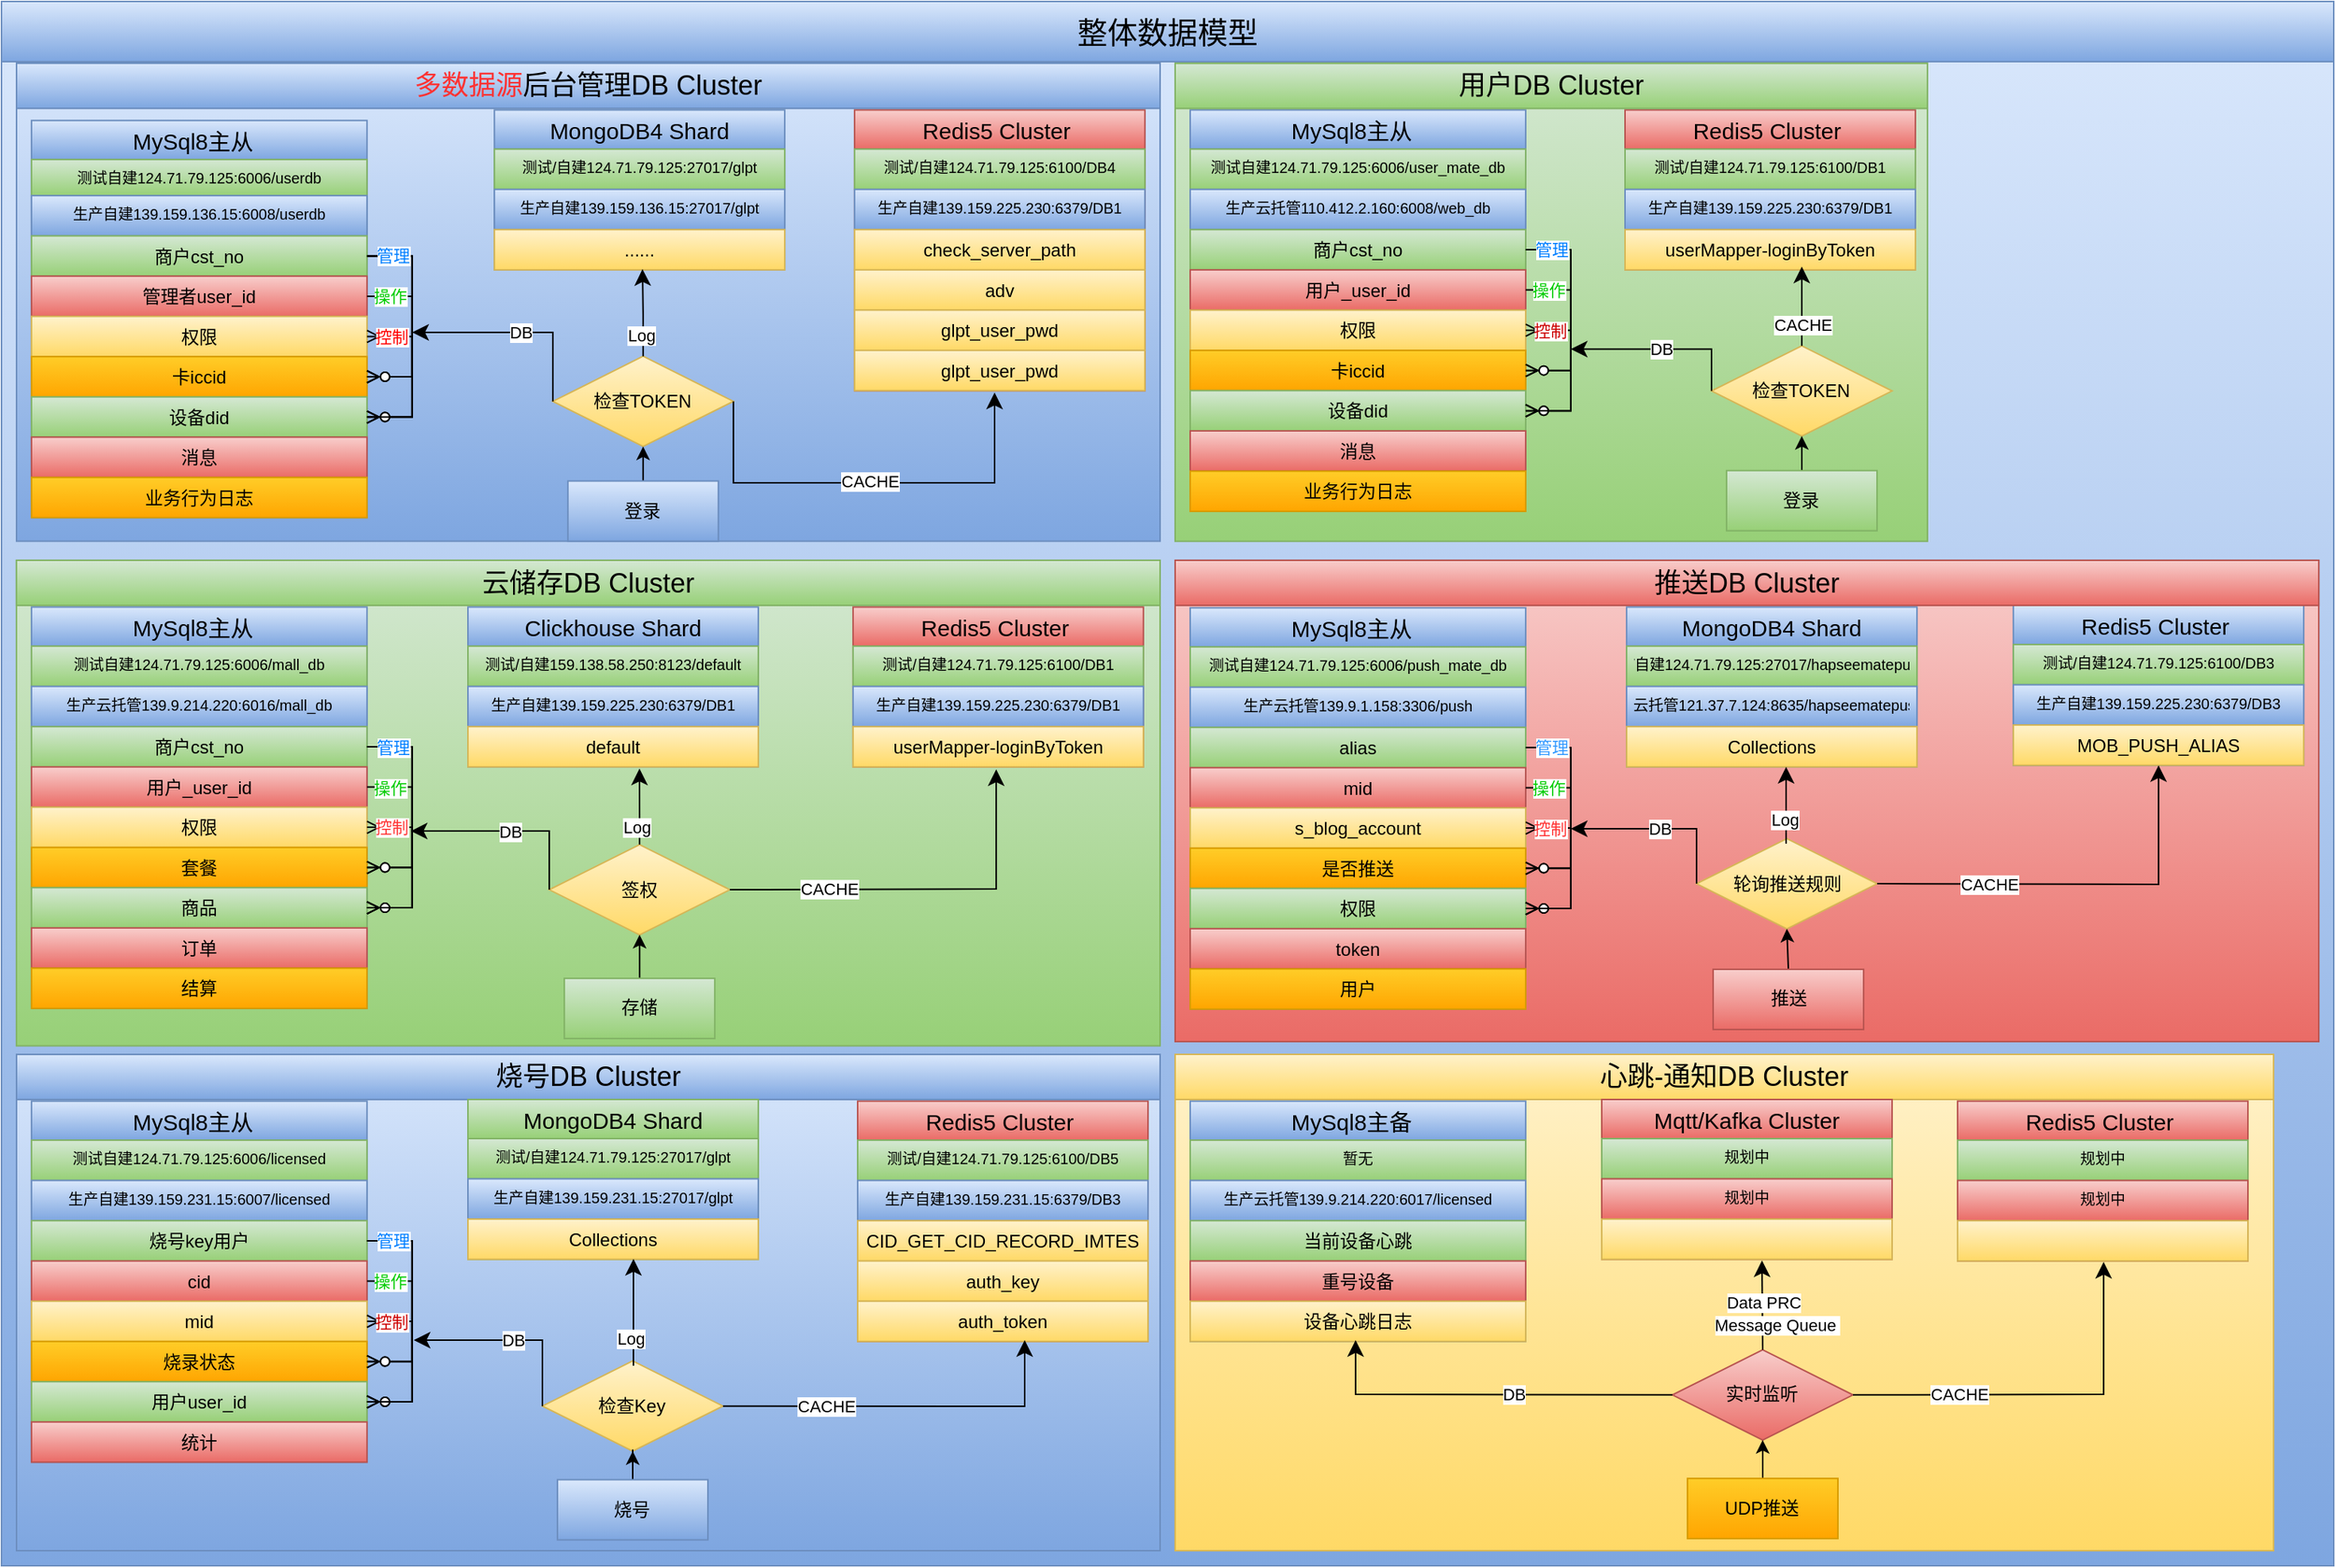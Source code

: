 <mxfile version="21.0.1" type="github">
  <diagram name="第 1 页" id="yvUWGEL02yEKHM-XBLOZ">
    <mxGraphModel dx="2261" dy="1869" grid="1" gridSize="10" guides="1" tooltips="1" connect="1" arrows="1" fold="1" page="1" pageScale="1" pageWidth="827" pageHeight="1169" math="0" shadow="0">
      <root>
        <mxCell id="0" />
        <mxCell id="1" parent="0" />
        <mxCell id="T9S2wv6sfkyYEJ1dbLHQ-154" value="" style="rounded=0;whiteSpace=wrap;html=1;fillColor=#dae8fc;strokeColor=#6c8ebf;gradientColor=#7ea6e0;" vertex="1" parent="1">
          <mxGeometry x="-680" y="-240" width="1550" height="1040" as="geometry" />
        </mxCell>
        <mxCell id="SgWflcFPjo7BXx8ql38D-104" value="" style="rounded=0;whiteSpace=wrap;html=1;fillColor=#dae8fc;gradientColor=#7ea6e0;strokeColor=#6c8ebf;" parent="1" vertex="1">
          <mxGeometry x="-670" y="-199" width="760" height="317.79" as="geometry" />
        </mxCell>
        <mxCell id="SgWflcFPjo7BXx8ql38D-105" value="检查TOKEN" style="shape=rhombus;perimeter=rhombusPerimeter;whiteSpace=wrap;html=1;align=center;fillColor=#fff2cc;gradientColor=#ffd966;strokeColor=#d6b656;" parent="1" vertex="1">
          <mxGeometry x="-313.58" y="-4.14" width="120" height="60" as="geometry" />
        </mxCell>
        <mxCell id="SgWflcFPjo7BXx8ql38D-106" value="MySql8主从  " style="swimlane;fontStyle=0;childLayout=stackLayout;horizontal=1;startSize=26;horizontalStack=0;resizeParent=1;resizeParentMax=0;resizeLast=0;collapsible=1;marginBottom=0;align=center;fontSize=15;fillColor=#dae8fc;gradientColor=#7ea6e0;strokeColor=#6c8ebf;" parent="1" vertex="1">
          <mxGeometry x="-660.06" y="-160.93" width="222.97" height="264.095" as="geometry" />
        </mxCell>
        <mxCell id="SgWflcFPjo7BXx8ql38D-107" value="测试自建124.71.79.125:6006/userdb" style="text;strokeColor=#82b366;fillColor=#d5e8d4;spacingLeft=4;spacingRight=4;overflow=hidden;rotatable=0;points=[[0,0.5],[1,0.5]];portConstraint=eastwest;fontSize=10;gradientColor=#97d077;align=center;" parent="SgWflcFPjo7BXx8ql38D-106" vertex="1">
          <mxGeometry y="26" width="222.97" height="24" as="geometry" />
        </mxCell>
        <mxCell id="SgWflcFPjo7BXx8ql38D-108" value="生产自建139.159.136.15:6008/userdb" style="text;strokeColor=#6c8ebf;fillColor=#dae8fc;spacingLeft=4;spacingRight=4;overflow=hidden;rotatable=0;points=[[0,0.5],[1,0.5]];portConstraint=eastwest;fontSize=10;gradientColor=#7ea6e0;align=center;" parent="SgWflcFPjo7BXx8ql38D-106" vertex="1">
          <mxGeometry y="50" width="222.97" height="26.762" as="geometry" />
        </mxCell>
        <mxCell id="SgWflcFPjo7BXx8ql38D-109" value="商户cst_no" style="text;strokeColor=#82b366;fillColor=#d5e8d4;spacingLeft=4;spacingRight=4;overflow=hidden;rotatable=0;points=[[0,0.5],[1,0.5]];portConstraint=eastwest;fontSize=12;gradientColor=#97d077;align=center;" parent="SgWflcFPjo7BXx8ql38D-106" vertex="1">
          <mxGeometry y="76.762" width="222.97" height="26.762" as="geometry" />
        </mxCell>
        <mxCell id="SgWflcFPjo7BXx8ql38D-110" value="管理者user_id" style="text;strokeColor=#b85450;fillColor=#f8cecc;spacingLeft=4;spacingRight=4;overflow=hidden;rotatable=0;points=[[0,0.5],[1,0.5]];portConstraint=eastwest;fontSize=12;gradientColor=#ea6b66;align=center;" parent="SgWflcFPjo7BXx8ql38D-106" vertex="1">
          <mxGeometry y="103.524" width="222.97" height="26.762" as="geometry" />
        </mxCell>
        <mxCell id="SgWflcFPjo7BXx8ql38D-111" value="权限" style="text;strokeColor=#d6b656;fillColor=#fff2cc;spacingLeft=4;spacingRight=4;overflow=hidden;rotatable=0;points=[[0,0.5],[1,0.5]];portConstraint=eastwest;fontSize=12;gradientColor=#ffd966;align=center;" parent="SgWflcFPjo7BXx8ql38D-106" vertex="1">
          <mxGeometry y="130.285" width="222.97" height="26.762" as="geometry" />
        </mxCell>
        <mxCell id="SgWflcFPjo7BXx8ql38D-112" value="卡iccid" style="text;strokeColor=#d79b00;fillColor=#ffcd28;spacingLeft=4;spacingRight=4;overflow=hidden;rotatable=0;points=[[0,0.5],[1,0.5]];portConstraint=eastwest;fontSize=12;gradientColor=#ffa500;align=center;" parent="SgWflcFPjo7BXx8ql38D-106" vertex="1">
          <mxGeometry y="157.047" width="222.97" height="26.762" as="geometry" />
        </mxCell>
        <mxCell id="SgWflcFPjo7BXx8ql38D-113" value="设备did" style="text;strokeColor=#82b366;fillColor=#d5e8d4;spacingLeft=4;spacingRight=4;overflow=hidden;rotatable=0;points=[[0,0.5],[1,0.5]];portConstraint=eastwest;fontSize=12;gradientColor=#97d077;align=center;" parent="SgWflcFPjo7BXx8ql38D-106" vertex="1">
          <mxGeometry y="183.809" width="222.97" height="26.762" as="geometry" />
        </mxCell>
        <mxCell id="SgWflcFPjo7BXx8ql38D-114" value="消息" style="text;strokeColor=#b85450;fillColor=#f8cecc;spacingLeft=4;spacingRight=4;overflow=hidden;rotatable=0;points=[[0,0.5],[1,0.5]];portConstraint=eastwest;fontSize=12;gradientColor=#ea6b66;align=center;" parent="SgWflcFPjo7BXx8ql38D-106" vertex="1">
          <mxGeometry y="210.571" width="222.97" height="26.762" as="geometry" />
        </mxCell>
        <mxCell id="SgWflcFPjo7BXx8ql38D-115" value="业务行为日志" style="text;strokeColor=#d79b00;fillColor=#ffcd28;spacingLeft=4;spacingRight=4;overflow=hidden;rotatable=0;points=[[0,0.5],[1,0.5]];portConstraint=eastwest;fontSize=12;gradientColor=#ffa500;align=center;" parent="SgWflcFPjo7BXx8ql38D-106" vertex="1">
          <mxGeometry y="237.333" width="222.97" height="26.762" as="geometry" />
        </mxCell>
        <mxCell id="SgWflcFPjo7BXx8ql38D-116" value="" style="edgeStyle=entityRelationEdgeStyle;fontSize=12;html=1;endArrow=ERzeroToMany;endFill=1;rounded=0;exitX=1;exitY=0.5;exitDx=0;exitDy=0;" parent="SgWflcFPjo7BXx8ql38D-106" source="SgWflcFPjo7BXx8ql38D-109" target="SgWflcFPjo7BXx8ql38D-113" edge="1">
          <mxGeometry width="100" height="100" relative="1" as="geometry">
            <mxPoint x="344.595" y="133.809" as="sourcePoint" />
            <mxPoint x="482.432" y="44.603" as="targetPoint" />
          </mxGeometry>
        </mxCell>
        <mxCell id="SgWflcFPjo7BXx8ql38D-117" value="" style="edgeStyle=entityRelationEdgeStyle;fontSize=12;html=1;endArrow=ERzeroToMany;endFill=1;rounded=0;exitX=1;exitY=0.5;exitDx=0;exitDy=0;" parent="SgWflcFPjo7BXx8ql38D-106" source="SgWflcFPjo7BXx8ql38D-109" target="SgWflcFPjo7BXx8ql38D-113" edge="1">
          <mxGeometry width="100" height="100" relative="1" as="geometry">
            <mxPoint x="330.811" y="133.809" as="sourcePoint" />
            <mxPoint x="468.649" y="44.603" as="targetPoint" />
          </mxGeometry>
        </mxCell>
        <mxCell id="SgWflcFPjo7BXx8ql38D-118" value="" style="edgeStyle=entityRelationEdgeStyle;fontSize=12;html=1;endArrow=ERzeroToMany;endFill=1;rounded=0;exitX=1;exitY=0.5;exitDx=0;exitDy=0;" parent="SgWflcFPjo7BXx8ql38D-106" source="SgWflcFPjo7BXx8ql38D-109" target="SgWflcFPjo7BXx8ql38D-112" edge="1">
          <mxGeometry width="100" height="100" relative="1" as="geometry">
            <mxPoint x="358.378" y="205.174" as="sourcePoint" />
            <mxPoint x="496.216" y="115.968" as="targetPoint" />
          </mxGeometry>
        </mxCell>
        <mxCell id="SgWflcFPjo7BXx8ql38D-119" value="&lt;font color=&quot;#007fff&quot;&gt;管理&lt;/font&gt;" style="edgeLabel;html=1;align=center;verticalAlign=middle;resizable=0;points=[];" parent="SgWflcFPjo7BXx8ql38D-118" vertex="1" connectable="0">
          <mxGeometry x="-0.314" y="2" relative="1" as="geometry">
            <mxPoint x="-15" y="-18" as="offset" />
          </mxGeometry>
        </mxCell>
        <mxCell id="SgWflcFPjo7BXx8ql38D-120" value="" style="edgeStyle=entityRelationEdgeStyle;fontSize=12;html=1;endArrow=ERzeroToMany;endFill=1;rounded=0;exitX=1;exitY=0.5;exitDx=0;exitDy=0;entryX=1;entryY=0.5;entryDx=0;entryDy=0;" parent="SgWflcFPjo7BXx8ql38D-106" source="SgWflcFPjo7BXx8ql38D-110" target="SgWflcFPjo7BXx8ql38D-112" edge="1">
          <mxGeometry width="100" height="100" relative="1" as="geometry">
            <mxPoint x="372.162" y="231.936" as="sourcePoint" />
            <mxPoint y="169.492" as="targetPoint" />
          </mxGeometry>
        </mxCell>
        <mxCell id="SgWflcFPjo7BXx8ql38D-121" value="&lt;font color=&quot;#00cc00&quot;&gt;操作&lt;/font&gt;" style="edgeLabel;html=1;align=center;verticalAlign=middle;resizable=0;points=[];" parent="SgWflcFPjo7BXx8ql38D-120" vertex="1" connectable="0">
          <mxGeometry x="-0.735" relative="1" as="geometry">
            <mxPoint as="offset" />
          </mxGeometry>
        </mxCell>
        <mxCell id="SgWflcFPjo7BXx8ql38D-122" value="" style="edgeStyle=entityRelationEdgeStyle;fontSize=12;html=1;endArrow=ERmany;startArrow=ERmany;rounded=0;exitX=1;exitY=0.5;exitDx=0;exitDy=0;entryX=1;entryY=0.5;entryDx=0;entryDy=0;" parent="SgWflcFPjo7BXx8ql38D-106" source="SgWflcFPjo7BXx8ql38D-111" target="SgWflcFPjo7BXx8ql38D-113" edge="1">
          <mxGeometry width="100" height="100" relative="1" as="geometry">
            <mxPoint x="300" y="136" as="sourcePoint" />
            <mxPoint x="400" y="36" as="targetPoint" />
          </mxGeometry>
        </mxCell>
        <mxCell id="SgWflcFPjo7BXx8ql38D-123" value="&lt;font color=&quot;#ff0000&quot;&gt;控制&lt;/font&gt;" style="edgeLabel;html=1;align=center;verticalAlign=middle;resizable=0;points=[];" parent="SgWflcFPjo7BXx8ql38D-122" vertex="1" connectable="0">
          <mxGeometry x="-0.718" relative="1" as="geometry">
            <mxPoint as="offset" />
          </mxGeometry>
        </mxCell>
        <mxCell id="SgWflcFPjo7BXx8ql38D-124" style="edgeStyle=orthogonalEdgeStyle;rounded=0;orthogonalLoop=1;jettySize=auto;html=1;entryX=0.5;entryY=1;entryDx=0;entryDy=0;" parent="1" source="SgWflcFPjo7BXx8ql38D-125" target="SgWflcFPjo7BXx8ql38D-105" edge="1">
          <mxGeometry relative="1" as="geometry" />
        </mxCell>
        <mxCell id="SgWflcFPjo7BXx8ql38D-125" value="登录" style="whiteSpace=wrap;html=1;align=center;fillColor=#dae8fc;gradientColor=#7ea6e0;strokeColor=#6c8ebf;" parent="1" vertex="1">
          <mxGeometry x="-303.58" y="78.79" width="100" height="40" as="geometry" />
        </mxCell>
        <mxCell id="SgWflcFPjo7BXx8ql38D-126" value="Redis5 Cluster " style="swimlane;fontStyle=0;childLayout=stackLayout;horizontal=1;startSize=26;horizontalStack=0;resizeParent=1;resizeParentMax=0;resizeLast=0;collapsible=1;marginBottom=0;align=center;fontSize=15;fillColor=#f8cecc;gradientColor=#ea6b66;strokeColor=#b85450;" parent="1" vertex="1">
          <mxGeometry x="-113.06" y="-167.86" width="192.97" height="186.571" as="geometry" />
        </mxCell>
        <mxCell id="SgWflcFPjo7BXx8ql38D-127" value="测试/自建124.71.79.125:6100/DB4" style="text;strokeColor=#82b366;fillColor=#d5e8d4;spacingLeft=4;spacingRight=4;overflow=hidden;rotatable=0;points=[[0,0.5],[1,0.5]];portConstraint=eastwest;fontSize=10;gradientColor=#97d077;align=center;" parent="SgWflcFPjo7BXx8ql38D-126" vertex="1">
          <mxGeometry y="26" width="192.97" height="26.762" as="geometry" />
        </mxCell>
        <mxCell id="SgWflcFPjo7BXx8ql38D-128" value="生产自建139.159.225.230:6379/DB1" style="text;strokeColor=#6c8ebf;fillColor=#dae8fc;spacingLeft=4;spacingRight=4;overflow=hidden;rotatable=0;points=[[0,0.5],[1,0.5]];portConstraint=eastwest;fontSize=10;gradientColor=#7ea6e0;align=center;" parent="SgWflcFPjo7BXx8ql38D-126" vertex="1">
          <mxGeometry y="52.762" width="192.97" height="26.762" as="geometry" />
        </mxCell>
        <mxCell id="T9S2wv6sfkyYEJ1dbLHQ-200" value="check_server_path" style="text;strokeColor=#d6b656;fillColor=#fff2cc;spacingLeft=4;spacingRight=4;overflow=hidden;rotatable=0;points=[[0,0.5],[1,0.5]];portConstraint=eastwest;fontSize=12;gradientColor=#ffd966;align=center;" vertex="1" parent="SgWflcFPjo7BXx8ql38D-126">
          <mxGeometry y="79.524" width="192.97" height="26.762" as="geometry" />
        </mxCell>
        <mxCell id="T9S2wv6sfkyYEJ1dbLHQ-202" value="adv" style="text;strokeColor=#d6b656;fillColor=#fff2cc;spacingLeft=4;spacingRight=4;overflow=hidden;rotatable=0;points=[[0,0.5],[1,0.5]];portConstraint=eastwest;fontSize=12;gradientColor=#ffd966;align=center;" vertex="1" parent="SgWflcFPjo7BXx8ql38D-126">
          <mxGeometry y="106.285" width="192.97" height="26.762" as="geometry" />
        </mxCell>
        <mxCell id="T9S2wv6sfkyYEJ1dbLHQ-201" value="glpt_user_pwd" style="text;strokeColor=#d6b656;fillColor=#fff2cc;spacingLeft=4;spacingRight=4;overflow=hidden;rotatable=0;points=[[0,0.5],[1,0.5]];portConstraint=eastwest;fontSize=12;gradientColor=#ffd966;align=center;" vertex="1" parent="SgWflcFPjo7BXx8ql38D-126">
          <mxGeometry y="133.047" width="192.97" height="26.762" as="geometry" />
        </mxCell>
        <mxCell id="SgWflcFPjo7BXx8ql38D-129" value="glpt_user_pwd" style="text;strokeColor=#d6b656;fillColor=#fff2cc;spacingLeft=4;spacingRight=4;overflow=hidden;rotatable=0;points=[[0,0.5],[1,0.5]];portConstraint=eastwest;fontSize=12;gradientColor=#ffd966;align=center;" parent="SgWflcFPjo7BXx8ql38D-126" vertex="1">
          <mxGeometry y="159.809" width="192.97" height="26.762" as="geometry" />
        </mxCell>
        <mxCell id="SgWflcFPjo7BXx8ql38D-130" value="" style="edgeStyle=elbowEdgeStyle;elbow=vertical;endArrow=classic;html=1;curved=0;rounded=0;endSize=8;startSize=8;exitX=0;exitY=0.5;exitDx=0;exitDy=0;" parent="1" source="SgWflcFPjo7BXx8ql38D-105" edge="1">
          <mxGeometry width="50" height="50" relative="1" as="geometry">
            <mxPoint x="-310" y="-219" as="sourcePoint" />
            <mxPoint x="-407" y="-20" as="targetPoint" />
            <Array as="points">
              <mxPoint x="-314" y="-20" />
            </Array>
          </mxGeometry>
        </mxCell>
        <mxCell id="SgWflcFPjo7BXx8ql38D-131" value="DB" style="edgeLabel;html=1;align=center;verticalAlign=middle;resizable=0;points=[];" parent="SgWflcFPjo7BXx8ql38D-130" vertex="1" connectable="0">
          <mxGeometry x="-0.285" relative="1" as="geometry">
            <mxPoint x="-18" as="offset" />
          </mxGeometry>
        </mxCell>
        <mxCell id="SgWflcFPjo7BXx8ql38D-132" value="" style="edgeStyle=elbowEdgeStyle;elbow=vertical;endArrow=classic;html=1;curved=0;rounded=0;endSize=8;startSize=8;exitX=1;exitY=0.5;exitDx=0;exitDy=0;" parent="1" source="SgWflcFPjo7BXx8ql38D-105" edge="1">
          <mxGeometry width="50" height="50" relative="1" as="geometry">
            <mxPoint x="50.99" y="-221.21" as="sourcePoint" />
            <mxPoint x="-20" y="20" as="targetPoint" />
            <Array as="points">
              <mxPoint x="-10" y="80" />
            </Array>
          </mxGeometry>
        </mxCell>
        <mxCell id="SgWflcFPjo7BXx8ql38D-133" value="CACHE" style="edgeLabel;html=1;align=center;verticalAlign=middle;resizable=0;points=[];" parent="SgWflcFPjo7BXx8ql38D-132" vertex="1" connectable="0">
          <mxGeometry x="-0.442" relative="1" as="geometry">
            <mxPoint x="64" y="-1" as="offset" />
          </mxGeometry>
        </mxCell>
        <mxCell id="SgWflcFPjo7BXx8ql38D-134" value="&lt;font color=&quot;#ff3333&quot;&gt;多数据源&lt;/font&gt;后台管理DB Cluster" style="text;html=1;strokeColor=#6c8ebf;fillColor=#dae8fc;align=center;verticalAlign=middle;whiteSpace=wrap;rounded=0;fontSize=18;gradientColor=#7ea6e0;" parent="1" vertex="1">
          <mxGeometry x="-670" y="-198.93" width="760" height="30" as="geometry" />
        </mxCell>
        <mxCell id="SgWflcFPjo7BXx8ql38D-135" value="" style="rounded=0;whiteSpace=wrap;html=1;fillColor=#f8cecc;gradientColor=#ea6b66;strokeColor=#b85450;" parent="1" vertex="1">
          <mxGeometry x="100" y="131.53" width="760.06" height="320" as="geometry" />
        </mxCell>
        <mxCell id="SgWflcFPjo7BXx8ql38D-136" value="轮询推送规则" style="shape=rhombus;perimeter=rhombusPerimeter;whiteSpace=wrap;html=1;align=center;fillColor=#fff2cc;gradientColor=#ffd966;strokeColor=#d6b656;" parent="1" vertex="1">
          <mxGeometry x="446.55" y="316.53" width="120" height="60" as="geometry" />
        </mxCell>
        <mxCell id="SgWflcFPjo7BXx8ql38D-137" value="MySql8主从  " style="swimlane;fontStyle=0;childLayout=stackLayout;horizontal=1;startSize=26;horizontalStack=0;resizeParent=1;resizeParentMax=0;resizeLast=0;collapsible=1;marginBottom=0;align=center;fontSize=15;fillColor=#dae8fc;gradientColor=#7ea6e0;strokeColor=#6c8ebf;" parent="1" vertex="1">
          <mxGeometry x="110" y="163.1" width="222.97" height="266.856" as="geometry" />
        </mxCell>
        <mxCell id="SgWflcFPjo7BXx8ql38D-138" value="测试自建124.71.79.125:6006/push_mate_db" style="text;strokeColor=#82b366;fillColor=#d5e8d4;spacingLeft=4;spacingRight=4;overflow=hidden;rotatable=0;points=[[0,0.5],[1,0.5]];portConstraint=eastwest;fontSize=10;gradientColor=#97d077;align=center;" parent="SgWflcFPjo7BXx8ql38D-137" vertex="1">
          <mxGeometry y="26" width="222.97" height="26.762" as="geometry" />
        </mxCell>
        <mxCell id="SgWflcFPjo7BXx8ql38D-139" value="生产云托管139.9.1.158:3306/push" style="text;strokeColor=#6c8ebf;fillColor=#dae8fc;spacingLeft=4;spacingRight=4;overflow=hidden;rotatable=0;points=[[0,0.5],[1,0.5]];portConstraint=eastwest;fontSize=10;gradientColor=#7ea6e0;align=center;" parent="SgWflcFPjo7BXx8ql38D-137" vertex="1">
          <mxGeometry y="52.762" width="222.97" height="26.762" as="geometry" />
        </mxCell>
        <mxCell id="SgWflcFPjo7BXx8ql38D-140" value="alias" style="text;strokeColor=#82b366;fillColor=#d5e8d4;spacingLeft=4;spacingRight=4;overflow=hidden;rotatable=0;points=[[0,0.5],[1,0.5]];portConstraint=eastwest;fontSize=12;gradientColor=#97d077;align=center;" parent="SgWflcFPjo7BXx8ql38D-137" vertex="1">
          <mxGeometry y="79.524" width="222.97" height="26.762" as="geometry" />
        </mxCell>
        <mxCell id="SgWflcFPjo7BXx8ql38D-141" value="mid" style="text;strokeColor=#b85450;fillColor=#f8cecc;spacingLeft=4;spacingRight=4;overflow=hidden;rotatable=0;points=[[0,0.5],[1,0.5]];portConstraint=eastwest;fontSize=12;gradientColor=#ea6b66;align=center;" parent="SgWflcFPjo7BXx8ql38D-137" vertex="1">
          <mxGeometry y="106.285" width="222.97" height="26.762" as="geometry" />
        </mxCell>
        <mxCell id="SgWflcFPjo7BXx8ql38D-142" value="s_blog_account" style="text;strokeColor=#d6b656;fillColor=#fff2cc;spacingLeft=4;spacingRight=4;overflow=hidden;rotatable=0;points=[[0,0.5],[1,0.5]];portConstraint=eastwest;fontSize=12;gradientColor=#ffd966;align=center;" parent="SgWflcFPjo7BXx8ql38D-137" vertex="1">
          <mxGeometry y="133.047" width="222.97" height="26.762" as="geometry" />
        </mxCell>
        <mxCell id="SgWflcFPjo7BXx8ql38D-143" value="是否推送" style="text;strokeColor=#d79b00;fillColor=#ffcd28;spacingLeft=4;spacingRight=4;overflow=hidden;rotatable=0;points=[[0,0.5],[1,0.5]];portConstraint=eastwest;fontSize=12;gradientColor=#ffa500;align=center;" parent="SgWflcFPjo7BXx8ql38D-137" vertex="1">
          <mxGeometry y="159.809" width="222.97" height="26.762" as="geometry" />
        </mxCell>
        <mxCell id="SgWflcFPjo7BXx8ql38D-144" value="权限" style="text;strokeColor=#82b366;fillColor=#d5e8d4;spacingLeft=4;spacingRight=4;overflow=hidden;rotatable=0;points=[[0,0.5],[1,0.5]];portConstraint=eastwest;fontSize=12;gradientColor=#97d077;align=center;" parent="SgWflcFPjo7BXx8ql38D-137" vertex="1">
          <mxGeometry y="186.571" width="222.97" height="26.762" as="geometry" />
        </mxCell>
        <mxCell id="SgWflcFPjo7BXx8ql38D-145" value="token" style="text;strokeColor=#b85450;fillColor=#f8cecc;spacingLeft=4;spacingRight=4;overflow=hidden;rotatable=0;points=[[0,0.5],[1,0.5]];portConstraint=eastwest;fontSize=12;gradientColor=#ea6b66;align=center;" parent="SgWflcFPjo7BXx8ql38D-137" vertex="1">
          <mxGeometry y="213.333" width="222.97" height="26.762" as="geometry" />
        </mxCell>
        <mxCell id="SgWflcFPjo7BXx8ql38D-146" value="用户" style="text;strokeColor=#d79b00;fillColor=#ffcd28;spacingLeft=4;spacingRight=4;overflow=hidden;rotatable=0;points=[[0,0.5],[1,0.5]];portConstraint=eastwest;fontSize=12;gradientColor=#ffa500;align=center;" parent="SgWflcFPjo7BXx8ql38D-137" vertex="1">
          <mxGeometry y="240.095" width="222.97" height="26.762" as="geometry" />
        </mxCell>
        <mxCell id="SgWflcFPjo7BXx8ql38D-147" value="" style="edgeStyle=entityRelationEdgeStyle;fontSize=12;html=1;endArrow=ERzeroToMany;endFill=1;rounded=0;exitX=1;exitY=0.5;exitDx=0;exitDy=0;" parent="SgWflcFPjo7BXx8ql38D-137" source="SgWflcFPjo7BXx8ql38D-140" target="SgWflcFPjo7BXx8ql38D-144" edge="1">
          <mxGeometry width="100" height="100" relative="1" as="geometry">
            <mxPoint x="344.595" y="133.809" as="sourcePoint" />
            <mxPoint x="482.432" y="44.603" as="targetPoint" />
          </mxGeometry>
        </mxCell>
        <mxCell id="SgWflcFPjo7BXx8ql38D-148" value="" style="edgeStyle=entityRelationEdgeStyle;fontSize=12;html=1;endArrow=ERzeroToMany;endFill=1;rounded=0;exitX=1;exitY=0.5;exitDx=0;exitDy=0;" parent="SgWflcFPjo7BXx8ql38D-137" source="SgWflcFPjo7BXx8ql38D-140" target="SgWflcFPjo7BXx8ql38D-144" edge="1">
          <mxGeometry width="100" height="100" relative="1" as="geometry">
            <mxPoint x="330.811" y="133.809" as="sourcePoint" />
            <mxPoint x="468.649" y="44.603" as="targetPoint" />
          </mxGeometry>
        </mxCell>
        <mxCell id="SgWflcFPjo7BXx8ql38D-149" value="" style="edgeStyle=entityRelationEdgeStyle;fontSize=12;html=1;endArrow=ERzeroToMany;endFill=1;rounded=0;exitX=1;exitY=0.5;exitDx=0;exitDy=0;" parent="SgWflcFPjo7BXx8ql38D-137" source="SgWflcFPjo7BXx8ql38D-140" target="SgWflcFPjo7BXx8ql38D-143" edge="1">
          <mxGeometry width="100" height="100" relative="1" as="geometry">
            <mxPoint x="358.378" y="205.174" as="sourcePoint" />
            <mxPoint x="496.216" y="115.968" as="targetPoint" />
          </mxGeometry>
        </mxCell>
        <mxCell id="SgWflcFPjo7BXx8ql38D-150" value="&lt;font color=&quot;#3399ff&quot;&gt;管理&lt;/font&gt;" style="edgeLabel;html=1;align=center;verticalAlign=middle;resizable=0;points=[];" parent="SgWflcFPjo7BXx8ql38D-149" vertex="1" connectable="0">
          <mxGeometry x="-0.314" y="2" relative="1" as="geometry">
            <mxPoint x="-15" y="-18" as="offset" />
          </mxGeometry>
        </mxCell>
        <mxCell id="SgWflcFPjo7BXx8ql38D-151" value="" style="edgeStyle=entityRelationEdgeStyle;fontSize=12;html=1;endArrow=ERzeroToMany;endFill=1;rounded=0;exitX=1;exitY=0.5;exitDx=0;exitDy=0;entryX=1;entryY=0.5;entryDx=0;entryDy=0;" parent="SgWflcFPjo7BXx8ql38D-137" source="SgWflcFPjo7BXx8ql38D-141" target="SgWflcFPjo7BXx8ql38D-143" edge="1">
          <mxGeometry width="100" height="100" relative="1" as="geometry">
            <mxPoint x="372.162" y="231.936" as="sourcePoint" />
            <mxPoint y="169.492" as="targetPoint" />
          </mxGeometry>
        </mxCell>
        <mxCell id="SgWflcFPjo7BXx8ql38D-152" value="&lt;font color=&quot;#00cc00&quot;&gt;操作&lt;/font&gt;" style="edgeLabel;html=1;align=center;verticalAlign=middle;resizable=0;points=[];" parent="SgWflcFPjo7BXx8ql38D-151" vertex="1" connectable="0">
          <mxGeometry x="-0.735" relative="1" as="geometry">
            <mxPoint as="offset" />
          </mxGeometry>
        </mxCell>
        <mxCell id="SgWflcFPjo7BXx8ql38D-153" value="" style="edgeStyle=entityRelationEdgeStyle;fontSize=12;html=1;endArrow=ERmany;startArrow=ERmany;rounded=0;exitX=1;exitY=0.5;exitDx=0;exitDy=0;entryX=1;entryY=0.5;entryDx=0;entryDy=0;" parent="SgWflcFPjo7BXx8ql38D-137" source="SgWflcFPjo7BXx8ql38D-142" target="SgWflcFPjo7BXx8ql38D-144" edge="1">
          <mxGeometry width="100" height="100" relative="1" as="geometry">
            <mxPoint x="300" y="136" as="sourcePoint" />
            <mxPoint x="400" y="36" as="targetPoint" />
          </mxGeometry>
        </mxCell>
        <mxCell id="SgWflcFPjo7BXx8ql38D-154" value="&lt;font color=&quot;#ff3333&quot;&gt;控制&lt;/font&gt;" style="edgeLabel;html=1;align=center;verticalAlign=middle;resizable=0;points=[];" parent="SgWflcFPjo7BXx8ql38D-153" vertex="1" connectable="0">
          <mxGeometry x="-0.718" relative="1" as="geometry">
            <mxPoint as="offset" />
          </mxGeometry>
        </mxCell>
        <mxCell id="SgWflcFPjo7BXx8ql38D-155" style="edgeStyle=orthogonalEdgeStyle;rounded=0;orthogonalLoop=1;jettySize=auto;html=1;entryX=0.5;entryY=1;entryDx=0;entryDy=0;exitX=0.5;exitY=0;exitDx=0;exitDy=0;" parent="1" source="SgWflcFPjo7BXx8ql38D-156" target="SgWflcFPjo7BXx8ql38D-136" edge="1">
          <mxGeometry relative="1" as="geometry" />
        </mxCell>
        <mxCell id="SgWflcFPjo7BXx8ql38D-156" value="推送" style="whiteSpace=wrap;html=1;align=center;fillColor=#f8cecc;gradientColor=#ea6b66;strokeColor=#b85450;" parent="1" vertex="1">
          <mxGeometry x="457.55" y="403.46" width="100" height="40" as="geometry" />
        </mxCell>
        <mxCell id="SgWflcFPjo7BXx8ql38D-157" value="Redis5 Cluster " style="swimlane;fontStyle=0;childLayout=stackLayout;horizontal=1;startSize=26;horizontalStack=0;resizeParent=1;resizeParentMax=0;resizeLast=0;collapsible=1;marginBottom=0;align=center;fontSize=15;fillColor=#dae8fc;gradientColor=#7ea6e0;strokeColor=#6c8ebf;" parent="1" vertex="1">
          <mxGeometry x="657.09" y="161.53" width="192.97" height="106.285" as="geometry" />
        </mxCell>
        <mxCell id="SgWflcFPjo7BXx8ql38D-158" value="测试/自建124.71.79.125:6100/DB3" style="text;strokeColor=#82b366;fillColor=#d5e8d4;spacingLeft=4;spacingRight=4;overflow=hidden;rotatable=0;points=[[0,0.5],[1,0.5]];portConstraint=eastwest;fontSize=10;gradientColor=#97d077;align=center;" parent="SgWflcFPjo7BXx8ql38D-157" vertex="1">
          <mxGeometry y="26" width="192.97" height="26.762" as="geometry" />
        </mxCell>
        <mxCell id="SgWflcFPjo7BXx8ql38D-159" value="生产自建139.159.225.230:6379/DB3" style="text;strokeColor=#6c8ebf;fillColor=#dae8fc;spacingLeft=4;spacingRight=4;overflow=hidden;rotatable=0;points=[[0,0.5],[1,0.5]];portConstraint=eastwest;fontSize=10;gradientColor=#7ea6e0;align=center;" parent="SgWflcFPjo7BXx8ql38D-157" vertex="1">
          <mxGeometry y="52.762" width="192.97" height="26.762" as="geometry" />
        </mxCell>
        <mxCell id="SgWflcFPjo7BXx8ql38D-160" value="MOB_PUSH_ALIAS" style="text;strokeColor=#d6b656;fillColor=#fff2cc;spacingLeft=4;spacingRight=4;overflow=hidden;rotatable=0;points=[[0,0.5],[1,0.5]];portConstraint=eastwest;fontSize=12;gradientColor=#ffd966;align=center;" parent="SgWflcFPjo7BXx8ql38D-157" vertex="1">
          <mxGeometry y="79.524" width="192.97" height="26.762" as="geometry" />
        </mxCell>
        <mxCell id="SgWflcFPjo7BXx8ql38D-161" value="" style="edgeStyle=elbowEdgeStyle;elbow=vertical;endArrow=classic;html=1;curved=0;rounded=0;endSize=8;startSize=8;exitX=0;exitY=0.5;exitDx=0;exitDy=0;" parent="1" source="SgWflcFPjo7BXx8ql38D-136" edge="1">
          <mxGeometry width="50" height="50" relative="1" as="geometry">
            <mxPoint x="200" y="111.53" as="sourcePoint" />
            <mxPoint x="363" y="310" as="targetPoint" />
            <Array as="points">
              <mxPoint x="450" y="310" />
            </Array>
          </mxGeometry>
        </mxCell>
        <mxCell id="SgWflcFPjo7BXx8ql38D-162" value="DB" style="edgeLabel;html=1;align=center;verticalAlign=middle;resizable=0;points=[];" parent="SgWflcFPjo7BXx8ql38D-161" vertex="1" connectable="0">
          <mxGeometry x="-0.285" relative="1" as="geometry">
            <mxPoint x="-18" as="offset" />
          </mxGeometry>
        </mxCell>
        <mxCell id="SgWflcFPjo7BXx8ql38D-163" value="" style="edgeStyle=elbowEdgeStyle;elbow=vertical;endArrow=classic;html=1;curved=0;rounded=0;endSize=8;startSize=8;exitX=1;exitY=0.5;exitDx=0;exitDy=0;entryX=0.5;entryY=1;entryDx=0;entryDy=0;" parent="1" source="SgWflcFPjo7BXx8ql38D-136" target="SgWflcFPjo7BXx8ql38D-157" edge="1">
          <mxGeometry width="50" height="50" relative="1" as="geometry">
            <mxPoint x="540" y="111.53" as="sourcePoint" />
            <mxPoint x="560.06" y="191.53" as="targetPoint" />
            <Array as="points">
              <mxPoint x="730" y="347" />
            </Array>
          </mxGeometry>
        </mxCell>
        <mxCell id="SgWflcFPjo7BXx8ql38D-164" value="CACHE" style="edgeLabel;html=1;align=center;verticalAlign=middle;resizable=0;points=[];" parent="SgWflcFPjo7BXx8ql38D-163" vertex="1" connectable="0">
          <mxGeometry x="-0.442" relative="1" as="geometry">
            <mxPoint as="offset" />
          </mxGeometry>
        </mxCell>
        <mxCell id="SgWflcFPjo7BXx8ql38D-165" value="推送DB Cluster" style="text;html=1;strokeColor=#b85450;fillColor=#f8cecc;align=center;verticalAlign=middle;whiteSpace=wrap;rounded=0;fontSize=18;gradientColor=#ea6b66;" parent="1" vertex="1">
          <mxGeometry x="100" y="131.53" width="760.06" height="30" as="geometry" />
        </mxCell>
        <mxCell id="SgWflcFPjo7BXx8ql38D-166" value="" style="rounded=0;whiteSpace=wrap;html=1;fillColor=#d5e8d4;gradientColor=#97d077;strokeColor=#82b366;" parent="1" vertex="1">
          <mxGeometry x="-670.06" y="131.53" width="760.06" height="322.79" as="geometry" />
        </mxCell>
        <mxCell id="SgWflcFPjo7BXx8ql38D-167" value="签权" style="shape=rhombus;perimeter=rhombusPerimeter;whiteSpace=wrap;html=1;align=center;fillColor=#fff2cc;gradientColor=#ffd966;strokeColor=#d6b656;" parent="1" vertex="1">
          <mxGeometry x="-315.94" y="320.53" width="120" height="60" as="geometry" />
        </mxCell>
        <mxCell id="SgWflcFPjo7BXx8ql38D-168" value="MySql8主从  " style="swimlane;fontStyle=0;childLayout=stackLayout;horizontal=1;startSize=26;horizontalStack=0;resizeParent=1;resizeParentMax=0;resizeLast=0;collapsible=1;marginBottom=0;align=center;fontSize=15;fillColor=#dae8fc;gradientColor=#7ea6e0;strokeColor=#6c8ebf;" parent="1" vertex="1">
          <mxGeometry x="-660.06" y="162.6" width="222.97" height="266.856" as="geometry" />
        </mxCell>
        <mxCell id="SgWflcFPjo7BXx8ql38D-169" value="测试自建124.71.79.125:6006/mall_db" style="text;strokeColor=#82b366;fillColor=#d5e8d4;spacingLeft=4;spacingRight=4;overflow=hidden;rotatable=0;points=[[0,0.5],[1,0.5]];portConstraint=eastwest;fontSize=10;gradientColor=#97d077;align=center;" parent="SgWflcFPjo7BXx8ql38D-168" vertex="1">
          <mxGeometry y="26" width="222.97" height="26.762" as="geometry" />
        </mxCell>
        <mxCell id="SgWflcFPjo7BXx8ql38D-170" value="生产云托管139.9.214.220:6016/mall_db" style="text;strokeColor=#6c8ebf;fillColor=#dae8fc;spacingLeft=4;spacingRight=4;overflow=hidden;rotatable=0;points=[[0,0.5],[1,0.5]];portConstraint=eastwest;fontSize=10;gradientColor=#7ea6e0;align=center;" parent="SgWflcFPjo7BXx8ql38D-168" vertex="1">
          <mxGeometry y="52.762" width="222.97" height="26.762" as="geometry" />
        </mxCell>
        <mxCell id="SgWflcFPjo7BXx8ql38D-171" value="商户cst_no" style="text;strokeColor=#82b366;fillColor=#d5e8d4;spacingLeft=4;spacingRight=4;overflow=hidden;rotatable=0;points=[[0,0.5],[1,0.5]];portConstraint=eastwest;fontSize=12;gradientColor=#97d077;align=center;" parent="SgWflcFPjo7BXx8ql38D-168" vertex="1">
          <mxGeometry y="79.524" width="222.97" height="26.762" as="geometry" />
        </mxCell>
        <mxCell id="SgWflcFPjo7BXx8ql38D-172" value="用户_user_id" style="text;strokeColor=#b85450;fillColor=#f8cecc;spacingLeft=4;spacingRight=4;overflow=hidden;rotatable=0;points=[[0,0.5],[1,0.5]];portConstraint=eastwest;fontSize=12;gradientColor=#ea6b66;align=center;" parent="SgWflcFPjo7BXx8ql38D-168" vertex="1">
          <mxGeometry y="106.285" width="222.97" height="26.762" as="geometry" />
        </mxCell>
        <mxCell id="SgWflcFPjo7BXx8ql38D-173" value="权限" style="text;strokeColor=#d6b656;fillColor=#fff2cc;spacingLeft=4;spacingRight=4;overflow=hidden;rotatable=0;points=[[0,0.5],[1,0.5]];portConstraint=eastwest;fontSize=12;gradientColor=#ffd966;align=center;" parent="SgWflcFPjo7BXx8ql38D-168" vertex="1">
          <mxGeometry y="133.047" width="222.97" height="26.762" as="geometry" />
        </mxCell>
        <mxCell id="SgWflcFPjo7BXx8ql38D-174" value="套餐" style="text;strokeColor=#d79b00;fillColor=#ffcd28;spacingLeft=4;spacingRight=4;overflow=hidden;rotatable=0;points=[[0,0.5],[1,0.5]];portConstraint=eastwest;fontSize=12;gradientColor=#ffa500;align=center;" parent="SgWflcFPjo7BXx8ql38D-168" vertex="1">
          <mxGeometry y="159.809" width="222.97" height="26.762" as="geometry" />
        </mxCell>
        <mxCell id="SgWflcFPjo7BXx8ql38D-175" value="商品" style="text;strokeColor=#82b366;fillColor=#d5e8d4;spacingLeft=4;spacingRight=4;overflow=hidden;rotatable=0;points=[[0,0.5],[1,0.5]];portConstraint=eastwest;fontSize=12;gradientColor=#97d077;align=center;" parent="SgWflcFPjo7BXx8ql38D-168" vertex="1">
          <mxGeometry y="186.571" width="222.97" height="26.762" as="geometry" />
        </mxCell>
        <mxCell id="SgWflcFPjo7BXx8ql38D-176" value="订单" style="text;strokeColor=#b85450;fillColor=#f8cecc;spacingLeft=4;spacingRight=4;overflow=hidden;rotatable=0;points=[[0,0.5],[1,0.5]];portConstraint=eastwest;fontSize=12;gradientColor=#ea6b66;align=center;" parent="SgWflcFPjo7BXx8ql38D-168" vertex="1">
          <mxGeometry y="213.333" width="222.97" height="26.762" as="geometry" />
        </mxCell>
        <mxCell id="SgWflcFPjo7BXx8ql38D-177" value="结算" style="text;strokeColor=#d79b00;fillColor=#ffcd28;spacingLeft=4;spacingRight=4;overflow=hidden;rotatable=0;points=[[0,0.5],[1,0.5]];portConstraint=eastwest;fontSize=12;gradientColor=#ffa500;align=center;" parent="SgWflcFPjo7BXx8ql38D-168" vertex="1">
          <mxGeometry y="240.095" width="222.97" height="26.762" as="geometry" />
        </mxCell>
        <mxCell id="SgWflcFPjo7BXx8ql38D-178" value="" style="edgeStyle=entityRelationEdgeStyle;fontSize=12;html=1;endArrow=ERzeroToMany;endFill=1;rounded=0;exitX=1;exitY=0.5;exitDx=0;exitDy=0;" parent="SgWflcFPjo7BXx8ql38D-168" source="SgWflcFPjo7BXx8ql38D-171" target="SgWflcFPjo7BXx8ql38D-175" edge="1">
          <mxGeometry width="100" height="100" relative="1" as="geometry">
            <mxPoint x="344.595" y="133.809" as="sourcePoint" />
            <mxPoint x="482.432" y="44.603" as="targetPoint" />
          </mxGeometry>
        </mxCell>
        <mxCell id="SgWflcFPjo7BXx8ql38D-179" value="" style="edgeStyle=entityRelationEdgeStyle;fontSize=12;html=1;endArrow=ERzeroToMany;endFill=1;rounded=0;exitX=1;exitY=0.5;exitDx=0;exitDy=0;" parent="SgWflcFPjo7BXx8ql38D-168" source="SgWflcFPjo7BXx8ql38D-171" target="SgWflcFPjo7BXx8ql38D-175" edge="1">
          <mxGeometry width="100" height="100" relative="1" as="geometry">
            <mxPoint x="330.811" y="133.809" as="sourcePoint" />
            <mxPoint x="468.649" y="44.603" as="targetPoint" />
          </mxGeometry>
        </mxCell>
        <mxCell id="SgWflcFPjo7BXx8ql38D-180" value="" style="edgeStyle=entityRelationEdgeStyle;fontSize=12;html=1;endArrow=ERzeroToMany;endFill=1;rounded=0;exitX=1;exitY=0.5;exitDx=0;exitDy=0;" parent="SgWflcFPjo7BXx8ql38D-168" source="SgWflcFPjo7BXx8ql38D-171" target="SgWflcFPjo7BXx8ql38D-174" edge="1">
          <mxGeometry width="100" height="100" relative="1" as="geometry">
            <mxPoint x="358.378" y="205.174" as="sourcePoint" />
            <mxPoint x="496.216" y="115.968" as="targetPoint" />
          </mxGeometry>
        </mxCell>
        <mxCell id="SgWflcFPjo7BXx8ql38D-181" value="&lt;font color=&quot;#007fff&quot;&gt;管理&lt;/font&gt;" style="edgeLabel;html=1;align=center;verticalAlign=middle;resizable=0;points=[];" parent="SgWflcFPjo7BXx8ql38D-180" vertex="1" connectable="0">
          <mxGeometry x="-0.314" y="2" relative="1" as="geometry">
            <mxPoint x="-15" y="-18" as="offset" />
          </mxGeometry>
        </mxCell>
        <mxCell id="SgWflcFPjo7BXx8ql38D-182" value="" style="edgeStyle=entityRelationEdgeStyle;fontSize=12;html=1;endArrow=ERzeroToMany;endFill=1;rounded=0;exitX=1;exitY=0.5;exitDx=0;exitDy=0;entryX=1;entryY=0.5;entryDx=0;entryDy=0;" parent="SgWflcFPjo7BXx8ql38D-168" source="SgWflcFPjo7BXx8ql38D-172" target="SgWflcFPjo7BXx8ql38D-174" edge="1">
          <mxGeometry width="100" height="100" relative="1" as="geometry">
            <mxPoint x="372.162" y="231.936" as="sourcePoint" />
            <mxPoint y="169.492" as="targetPoint" />
          </mxGeometry>
        </mxCell>
        <mxCell id="SgWflcFPjo7BXx8ql38D-183" value="&lt;font color=&quot;#00cc00&quot;&gt;操作&lt;/font&gt;" style="edgeLabel;html=1;align=center;verticalAlign=middle;resizable=0;points=[];" parent="SgWflcFPjo7BXx8ql38D-182" vertex="1" connectable="0">
          <mxGeometry x="-0.735" relative="1" as="geometry">
            <mxPoint as="offset" />
          </mxGeometry>
        </mxCell>
        <mxCell id="SgWflcFPjo7BXx8ql38D-184" value="" style="edgeStyle=entityRelationEdgeStyle;fontSize=12;html=1;endArrow=ERmany;startArrow=ERmany;rounded=0;exitX=1;exitY=0.5;exitDx=0;exitDy=0;entryX=1;entryY=0.5;entryDx=0;entryDy=0;" parent="SgWflcFPjo7BXx8ql38D-168" source="SgWflcFPjo7BXx8ql38D-173" target="SgWflcFPjo7BXx8ql38D-175" edge="1">
          <mxGeometry width="100" height="100" relative="1" as="geometry">
            <mxPoint x="300" y="136" as="sourcePoint" />
            <mxPoint x="400" y="36" as="targetPoint" />
          </mxGeometry>
        </mxCell>
        <mxCell id="SgWflcFPjo7BXx8ql38D-185" value="&lt;font color=&quot;#ff3333&quot;&gt;控制&lt;/font&gt;" style="edgeLabel;html=1;align=center;verticalAlign=middle;resizable=0;points=[];" parent="SgWflcFPjo7BXx8ql38D-184" vertex="1" connectable="0">
          <mxGeometry x="-0.718" relative="1" as="geometry">
            <mxPoint as="offset" />
          </mxGeometry>
        </mxCell>
        <mxCell id="SgWflcFPjo7BXx8ql38D-186" style="edgeStyle=orthogonalEdgeStyle;rounded=0;orthogonalLoop=1;jettySize=auto;html=1;entryX=0.5;entryY=1;entryDx=0;entryDy=0;" parent="1" source="SgWflcFPjo7BXx8ql38D-187" edge="1" target="SgWflcFPjo7BXx8ql38D-167">
          <mxGeometry relative="1" as="geometry">
            <mxPoint x="30" y="344.32" as="targetPoint" />
            <Array as="points" />
          </mxGeometry>
        </mxCell>
        <mxCell id="SgWflcFPjo7BXx8ql38D-187" value="存储" style="whiteSpace=wrap;html=1;align=center;fillColor=#d5e8d4;gradientColor=#97d077;strokeColor=#82b366;" parent="1" vertex="1">
          <mxGeometry x="-305.94" y="409.46" width="100" height="40" as="geometry" />
        </mxCell>
        <mxCell id="SgWflcFPjo7BXx8ql38D-188" value="Redis5 Cluster " style="swimlane;fontStyle=0;childLayout=stackLayout;horizontal=1;startSize=26;horizontalStack=0;resizeParent=1;resizeParentMax=0;resizeLast=0;collapsible=1;marginBottom=0;align=center;fontSize=15;fillColor=#f8cecc;gradientColor=#ea6b66;strokeColor=#b85450;" parent="1" vertex="1">
          <mxGeometry x="-114.06" y="162.6" width="192.97" height="106.285" as="geometry" />
        </mxCell>
        <mxCell id="SgWflcFPjo7BXx8ql38D-189" value="测试/自建124.71.79.125:6100/DB1" style="text;strokeColor=#82b366;fillColor=#d5e8d4;spacingLeft=4;spacingRight=4;overflow=hidden;rotatable=0;points=[[0,0.5],[1,0.5]];portConstraint=eastwest;fontSize=10;gradientColor=#97d077;align=center;" parent="SgWflcFPjo7BXx8ql38D-188" vertex="1">
          <mxGeometry y="26" width="192.97" height="26.762" as="geometry" />
        </mxCell>
        <mxCell id="SgWflcFPjo7BXx8ql38D-190" value="生产自建139.159.225.230:6379/DB1" style="text;strokeColor=#6c8ebf;fillColor=#dae8fc;spacingLeft=4;spacingRight=4;overflow=hidden;rotatable=0;points=[[0,0.5],[1,0.5]];portConstraint=eastwest;fontSize=10;gradientColor=#7ea6e0;align=center;" parent="SgWflcFPjo7BXx8ql38D-188" vertex="1">
          <mxGeometry y="52.762" width="192.97" height="26.762" as="geometry" />
        </mxCell>
        <mxCell id="SgWflcFPjo7BXx8ql38D-191" value="userMapper-loginByToken" style="text;strokeColor=#d6b656;fillColor=#fff2cc;spacingLeft=4;spacingRight=4;overflow=hidden;rotatable=0;points=[[0,0.5],[1,0.5]];portConstraint=eastwest;fontSize=12;gradientColor=#ffd966;align=center;" parent="SgWflcFPjo7BXx8ql38D-188" vertex="1">
          <mxGeometry y="79.524" width="192.97" height="26.762" as="geometry" />
        </mxCell>
        <mxCell id="SgWflcFPjo7BXx8ql38D-192" value="" style="edgeStyle=elbowEdgeStyle;elbow=vertical;endArrow=classic;html=1;curved=0;rounded=0;endSize=8;startSize=8;exitX=0;exitY=0.5;exitDx=0;exitDy=0;" parent="1" source="SgWflcFPjo7BXx8ql38D-167" edge="1">
          <mxGeometry width="50" height="50" relative="1" as="geometry">
            <mxPoint x="-570.06" y="111.53" as="sourcePoint" />
            <mxPoint x="-407.97" y="311.53" as="targetPoint" />
            <Array as="points">
              <mxPoint x="-72.97" y="311.53" />
            </Array>
          </mxGeometry>
        </mxCell>
        <mxCell id="SgWflcFPjo7BXx8ql38D-193" value="DB" style="edgeLabel;html=1;align=center;verticalAlign=middle;resizable=0;points=[];" parent="SgWflcFPjo7BXx8ql38D-192" vertex="1" connectable="0">
          <mxGeometry x="-0.285" relative="1" as="geometry">
            <mxPoint x="-18" as="offset" />
          </mxGeometry>
        </mxCell>
        <mxCell id="SgWflcFPjo7BXx8ql38D-194" value="" style="edgeStyle=elbowEdgeStyle;elbow=vertical;endArrow=classic;html=1;curved=0;rounded=0;endSize=8;startSize=8;exitX=1;exitY=0.5;exitDx=0;exitDy=0;entryX=0.493;entryY=1.061;entryDx=0;entryDy=0;entryPerimeter=0;" parent="1" source="SgWflcFPjo7BXx8ql38D-167" edge="1" target="SgWflcFPjo7BXx8ql38D-191">
          <mxGeometry width="50" height="50" relative="1" as="geometry">
            <mxPoint x="30" y="344.32" as="sourcePoint" />
            <mxPoint x="30" y="334.32" as="targetPoint" />
            <Array as="points">
              <mxPoint x="-10" y="350" />
            </Array>
          </mxGeometry>
        </mxCell>
        <mxCell id="SgWflcFPjo7BXx8ql38D-195" value="CACHE" style="edgeLabel;html=1;align=center;verticalAlign=middle;resizable=0;points=[];" parent="SgWflcFPjo7BXx8ql38D-194" vertex="1" connectable="0">
          <mxGeometry x="-0.442" relative="1" as="geometry">
            <mxPoint x="-5" as="offset" />
          </mxGeometry>
        </mxCell>
        <mxCell id="SgWflcFPjo7BXx8ql38D-196" value="云储存DB Cluster" style="text;html=1;strokeColor=#82b366;fillColor=#d5e8d4;align=center;verticalAlign=middle;whiteSpace=wrap;rounded=0;fontSize=18;gradientColor=#97d077;" parent="1" vertex="1">
          <mxGeometry x="-670.06" y="131.53" width="760.06" height="30" as="geometry" />
        </mxCell>
        <mxCell id="SgWflcFPjo7BXx8ql38D-199" value="MongoDB4 Shard" style="swimlane;fontStyle=0;childLayout=stackLayout;horizontal=1;startSize=26;horizontalStack=0;resizeParent=1;resizeParentMax=0;resizeLast=0;collapsible=1;marginBottom=0;align=center;fontSize=15;fillColor=#dae8fc;gradientColor=#7ea6e0;strokeColor=#6c8ebf;" parent="1" vertex="1">
          <mxGeometry x="400.06" y="162.6" width="192.97" height="106.285" as="geometry" />
        </mxCell>
        <mxCell id="SgWflcFPjo7BXx8ql38D-200" value="测试/自建124.71.79.125:27017/hapseematepushdb" style="text;strokeColor=#82b366;fillColor=#d5e8d4;spacingLeft=4;spacingRight=4;overflow=hidden;rotatable=0;points=[[0,0.5],[1,0.5]];portConstraint=eastwest;fontSize=10;gradientColor=#97d077;align=center;" parent="SgWflcFPjo7BXx8ql38D-199" vertex="1">
          <mxGeometry y="26" width="192.97" height="26.762" as="geometry" />
        </mxCell>
        <mxCell id="SgWflcFPjo7BXx8ql38D-201" value="生产云托管121.37.7.124:8635/hapseematepushdb" style="text;strokeColor=#6c8ebf;fillColor=#dae8fc;spacingLeft=4;spacingRight=4;overflow=hidden;rotatable=0;points=[[0,0.5],[1,0.5]];portConstraint=eastwest;fontSize=10;gradientColor=#7ea6e0;align=center;" parent="SgWflcFPjo7BXx8ql38D-199" vertex="1">
          <mxGeometry y="52.762" width="192.97" height="26.762" as="geometry" />
        </mxCell>
        <mxCell id="SgWflcFPjo7BXx8ql38D-202" value="Collections" style="text;strokeColor=#d6b656;fillColor=#fff2cc;spacingLeft=4;spacingRight=4;overflow=hidden;rotatable=0;points=[[0,0.5],[1,0.5]];portConstraint=eastwest;fontSize=12;gradientColor=#ffd966;align=center;" parent="SgWflcFPjo7BXx8ql38D-199" vertex="1">
          <mxGeometry y="79.524" width="192.97" height="26.762" as="geometry" />
        </mxCell>
        <mxCell id="SgWflcFPjo7BXx8ql38D-203" value="Clickhouse Shard" style="swimlane;fontStyle=0;childLayout=stackLayout;horizontal=1;startSize=26;horizontalStack=0;resizeParent=1;resizeParentMax=0;resizeLast=0;collapsible=1;marginBottom=0;align=center;fontSize=15;fillColor=#dae8fc;gradientColor=#7ea6e0;strokeColor=#6c8ebf;" parent="1" vertex="1">
          <mxGeometry x="-370" y="162.6" width="192.97" height="106.285" as="geometry" />
        </mxCell>
        <mxCell id="SgWflcFPjo7BXx8ql38D-204" value="测试/自建159.138.58.250:8123/default" style="text;strokeColor=#82b366;fillColor=#d5e8d4;spacingLeft=4;spacingRight=4;overflow=hidden;rotatable=0;points=[[0,0.5],[1,0.5]];portConstraint=eastwest;fontSize=10;gradientColor=#97d077;align=center;" parent="SgWflcFPjo7BXx8ql38D-203" vertex="1">
          <mxGeometry y="26" width="192.97" height="26.762" as="geometry" />
        </mxCell>
        <mxCell id="SgWflcFPjo7BXx8ql38D-205" value="生产自建139.159.225.230:6379/DB1" style="text;strokeColor=#6c8ebf;fillColor=#dae8fc;spacingLeft=4;spacingRight=4;overflow=hidden;rotatable=0;points=[[0,0.5],[1,0.5]];portConstraint=eastwest;fontSize=10;gradientColor=#7ea6e0;align=center;" parent="SgWflcFPjo7BXx8ql38D-203" vertex="1">
          <mxGeometry y="52.762" width="192.97" height="26.762" as="geometry" />
        </mxCell>
        <mxCell id="SgWflcFPjo7BXx8ql38D-206" value="default" style="text;strokeColor=#d6b656;fillColor=#fff2cc;spacingLeft=4;spacingRight=4;overflow=hidden;rotatable=0;points=[[0,0.5],[1,0.5]];portConstraint=eastwest;fontSize=12;gradientColor=#ffd966;align=center;" parent="SgWflcFPjo7BXx8ql38D-203" vertex="1">
          <mxGeometry y="79.524" width="192.97" height="26.762" as="geometry" />
        </mxCell>
        <mxCell id="T9S2wv6sfkyYEJ1dbLHQ-104" value="" style="rounded=0;whiteSpace=wrap;html=1;fillColor=#fff2cc;gradientColor=#ffd966;strokeColor=#d6b656;" vertex="1" parent="1">
          <mxGeometry x="100" y="460" width="730" height="330" as="geometry" />
        </mxCell>
        <mxCell id="T9S2wv6sfkyYEJ1dbLHQ-105" value="实时监听" style="shape=rhombus;perimeter=rhombusPerimeter;whiteSpace=wrap;html=1;align=center;fillColor=#f8cecc;gradientColor=#ea6b66;strokeColor=#b85450;" vertex="1" parent="1">
          <mxGeometry x="430.48" y="656.43" width="120" height="60" as="geometry" />
        </mxCell>
        <mxCell id="T9S2wv6sfkyYEJ1dbLHQ-106" value="MySql8主备  " style="swimlane;fontStyle=0;childLayout=stackLayout;horizontal=1;startSize=26;horizontalStack=0;resizeParent=1;resizeParentMax=0;resizeLast=0;collapsible=1;marginBottom=0;align=center;fontSize=15;fillColor=#dae8fc;gradientColor=#7ea6e0;strokeColor=#6c8ebf;" vertex="1" parent="1">
          <mxGeometry x="110" y="491.07" width="222.97" height="159.809" as="geometry" />
        </mxCell>
        <mxCell id="T9S2wv6sfkyYEJ1dbLHQ-107" value="暂无" style="text;strokeColor=#82b366;fillColor=#d5e8d4;spacingLeft=4;spacingRight=4;overflow=hidden;rotatable=0;points=[[0,0.5],[1,0.5]];portConstraint=eastwest;fontSize=10;gradientColor=#97d077;align=center;" vertex="1" parent="T9S2wv6sfkyYEJ1dbLHQ-106">
          <mxGeometry y="26" width="222.97" height="26.762" as="geometry" />
        </mxCell>
        <mxCell id="T9S2wv6sfkyYEJ1dbLHQ-108" value="生产云托管139.9.214.220:6017/licensed" style="text;strokeColor=#6c8ebf;fillColor=#dae8fc;spacingLeft=4;spacingRight=4;overflow=hidden;rotatable=0;points=[[0,0.5],[1,0.5]];portConstraint=eastwest;fontSize=10;gradientColor=#7ea6e0;align=center;" vertex="1" parent="T9S2wv6sfkyYEJ1dbLHQ-106">
          <mxGeometry y="52.762" width="222.97" height="26.762" as="geometry" />
        </mxCell>
        <mxCell id="T9S2wv6sfkyYEJ1dbLHQ-109" value="当前设备心跳" style="text;strokeColor=#82b366;fillColor=#d5e8d4;spacingLeft=4;spacingRight=4;overflow=hidden;rotatable=0;points=[[0,0.5],[1,0.5]];portConstraint=eastwest;fontSize=12;gradientColor=#97d077;align=center;" vertex="1" parent="T9S2wv6sfkyYEJ1dbLHQ-106">
          <mxGeometry y="79.524" width="222.97" height="26.762" as="geometry" />
        </mxCell>
        <mxCell id="T9S2wv6sfkyYEJ1dbLHQ-110" value="重号设备" style="text;strokeColor=#b85450;fillColor=#f8cecc;spacingLeft=4;spacingRight=4;overflow=hidden;rotatable=0;points=[[0,0.5],[1,0.5]];portConstraint=eastwest;fontSize=12;gradientColor=#ea6b66;align=center;" vertex="1" parent="T9S2wv6sfkyYEJ1dbLHQ-106">
          <mxGeometry y="106.285" width="222.97" height="26.762" as="geometry" />
        </mxCell>
        <mxCell id="T9S2wv6sfkyYEJ1dbLHQ-111" value="设备心跳日志" style="text;strokeColor=#d6b656;fillColor=#fff2cc;spacingLeft=4;spacingRight=4;overflow=hidden;rotatable=0;points=[[0,0.5],[1,0.5]];portConstraint=eastwest;fontSize=12;gradientColor=#ffd966;align=center;" vertex="1" parent="T9S2wv6sfkyYEJ1dbLHQ-106">
          <mxGeometry y="133.047" width="222.97" height="26.762" as="geometry" />
        </mxCell>
        <mxCell id="T9S2wv6sfkyYEJ1dbLHQ-124" style="edgeStyle=orthogonalEdgeStyle;rounded=0;orthogonalLoop=1;jettySize=auto;html=1;entryX=0.5;entryY=1;entryDx=0;entryDy=0;" edge="1" parent="1" source="T9S2wv6sfkyYEJ1dbLHQ-125" target="T9S2wv6sfkyYEJ1dbLHQ-105">
          <mxGeometry relative="1" as="geometry" />
        </mxCell>
        <mxCell id="T9S2wv6sfkyYEJ1dbLHQ-125" value="UDP推送" style="whiteSpace=wrap;html=1;align=center;fillColor=#ffcd28;gradientColor=#ffa500;strokeColor=#d79b00;" vertex="1" parent="1">
          <mxGeometry x="440.48" y="741.93" width="100" height="40" as="geometry" />
        </mxCell>
        <mxCell id="T9S2wv6sfkyYEJ1dbLHQ-126" value="Redis5 Cluster " style="swimlane;fontStyle=0;childLayout=stackLayout;horizontal=1;startSize=26;horizontalStack=0;resizeParent=1;resizeParentMax=0;resizeLast=0;collapsible=1;marginBottom=0;align=center;fontSize=15;fillColor=#f8cecc;gradientColor=#ea6b66;strokeColor=#b85450;" vertex="1" parent="1">
          <mxGeometry x="620" y="491.07" width="192.97" height="106.285" as="geometry" />
        </mxCell>
        <mxCell id="T9S2wv6sfkyYEJ1dbLHQ-127" value="规划中" style="text;strokeColor=#82b366;fillColor=#d5e8d4;spacingLeft=4;spacingRight=4;overflow=hidden;rotatable=0;points=[[0,0.5],[1,0.5]];portConstraint=eastwest;fontSize=10;gradientColor=#97d077;align=center;" vertex="1" parent="T9S2wv6sfkyYEJ1dbLHQ-126">
          <mxGeometry y="26" width="192.97" height="26.762" as="geometry" />
        </mxCell>
        <mxCell id="T9S2wv6sfkyYEJ1dbLHQ-128" value="规划中" style="text;strokeColor=#b85450;fillColor=#f8cecc;spacingLeft=4;spacingRight=4;overflow=hidden;rotatable=0;points=[[0,0.5],[1,0.5]];portConstraint=eastwest;fontSize=10;gradientColor=#ea6b66;align=center;" vertex="1" parent="T9S2wv6sfkyYEJ1dbLHQ-126">
          <mxGeometry y="52.762" width="192.97" height="26.762" as="geometry" />
        </mxCell>
        <mxCell id="T9S2wv6sfkyYEJ1dbLHQ-129" value="" style="text;strokeColor=#d6b656;fillColor=#fff2cc;spacingLeft=4;spacingRight=4;overflow=hidden;rotatable=0;points=[[0,0.5],[1,0.5]];portConstraint=eastwest;fontSize=12;gradientColor=#ffd966;align=center;" vertex="1" parent="T9S2wv6sfkyYEJ1dbLHQ-126">
          <mxGeometry y="79.524" width="192.97" height="26.762" as="geometry" />
        </mxCell>
        <mxCell id="T9S2wv6sfkyYEJ1dbLHQ-130" value="" style="edgeStyle=elbowEdgeStyle;elbow=vertical;endArrow=classic;html=1;curved=0;rounded=0;endSize=8;startSize=8;exitX=0;exitY=0.5;exitDx=0;exitDy=0;entryX=0.493;entryY=0.967;entryDx=0;entryDy=0;entryPerimeter=0;" edge="1" parent="1" source="T9S2wv6sfkyYEJ1dbLHQ-105" target="T9S2wv6sfkyYEJ1dbLHQ-111">
          <mxGeometry width="50" height="50" relative="1" as="geometry">
            <mxPoint x="200" y="440" as="sourcePoint" />
            <mxPoint x="360.0" y="650" as="targetPoint" />
            <Array as="points">
              <mxPoint x="330.0" y="686" />
              <mxPoint x="450.0" y="730" />
            </Array>
          </mxGeometry>
        </mxCell>
        <mxCell id="T9S2wv6sfkyYEJ1dbLHQ-131" value="DB" style="edgeLabel;html=1;align=center;verticalAlign=middle;resizable=0;points=[];" vertex="1" connectable="0" parent="T9S2wv6sfkyYEJ1dbLHQ-130">
          <mxGeometry x="-0.285" relative="1" as="geometry">
            <mxPoint x="-18" as="offset" />
          </mxGeometry>
        </mxCell>
        <mxCell id="T9S2wv6sfkyYEJ1dbLHQ-132" value="" style="edgeStyle=elbowEdgeStyle;elbow=vertical;endArrow=classic;html=1;curved=0;rounded=0;endSize=8;startSize=8;exitX=1;exitY=0.5;exitDx=0;exitDy=0;entryX=0.503;entryY=1.024;entryDx=0;entryDy=0;entryPerimeter=0;" edge="1" parent="1" source="T9S2wv6sfkyYEJ1dbLHQ-105" target="T9S2wv6sfkyYEJ1dbLHQ-129">
          <mxGeometry width="50" height="50" relative="1" as="geometry">
            <mxPoint x="540" y="440" as="sourcePoint" />
            <mxPoint x="480.0" y="610" as="targetPoint" />
            <Array as="points">
              <mxPoint x="700" y="686" />
            </Array>
          </mxGeometry>
        </mxCell>
        <mxCell id="T9S2wv6sfkyYEJ1dbLHQ-133" value="CACHE" style="edgeLabel;html=1;align=center;verticalAlign=middle;resizable=0;points=[];" vertex="1" connectable="0" parent="T9S2wv6sfkyYEJ1dbLHQ-132">
          <mxGeometry x="-0.442" relative="1" as="geometry">
            <mxPoint as="offset" />
          </mxGeometry>
        </mxCell>
        <mxCell id="T9S2wv6sfkyYEJ1dbLHQ-134" value="心跳-通知DB Cluster" style="text;html=1;strokeColor=#d6b656;fillColor=#fff2cc;align=center;verticalAlign=middle;whiteSpace=wrap;rounded=0;fontSize=18;gradientColor=#ffd966;" vertex="1" parent="1">
          <mxGeometry x="100" y="460" width="730" height="30" as="geometry" />
        </mxCell>
        <mxCell id="T9S2wv6sfkyYEJ1dbLHQ-135" value="Mqtt/Kafka Cluster" style="swimlane;fontStyle=0;childLayout=stackLayout;horizontal=1;startSize=26;horizontalStack=0;resizeParent=1;resizeParentMax=0;resizeLast=0;collapsible=1;marginBottom=0;align=center;fontSize=15;fillColor=#f8cecc;gradientColor=#ea6b66;strokeColor=#b85450;" vertex="1" parent="1">
          <mxGeometry x="383.51" y="490.0" width="192.97" height="106.285" as="geometry" />
        </mxCell>
        <mxCell id="T9S2wv6sfkyYEJ1dbLHQ-136" value="规划中" style="text;strokeColor=#82b366;fillColor=#d5e8d4;spacingLeft=4;spacingRight=4;overflow=hidden;rotatable=0;points=[[0,0.5],[1,0.5]];portConstraint=eastwest;fontSize=10;gradientColor=#97d077;align=center;" vertex="1" parent="T9S2wv6sfkyYEJ1dbLHQ-135">
          <mxGeometry y="26" width="192.97" height="26.762" as="geometry" />
        </mxCell>
        <mxCell id="T9S2wv6sfkyYEJ1dbLHQ-137" value="规划中" style="text;strokeColor=#b85450;fillColor=#f8cecc;spacingLeft=4;spacingRight=4;overflow=hidden;rotatable=0;points=[[0,0.5],[1,0.5]];portConstraint=eastwest;fontSize=10;gradientColor=#ea6b66;align=center;" vertex="1" parent="T9S2wv6sfkyYEJ1dbLHQ-135">
          <mxGeometry y="52.762" width="192.97" height="26.762" as="geometry" />
        </mxCell>
        <mxCell id="T9S2wv6sfkyYEJ1dbLHQ-138" value="" style="text;strokeColor=#d6b656;fillColor=#fff2cc;spacingLeft=4;spacingRight=4;overflow=hidden;rotatable=0;points=[[0,0.5],[1,0.5]];portConstraint=eastwest;fontSize=12;gradientColor=#ffd966;align=center;" vertex="1" parent="T9S2wv6sfkyYEJ1dbLHQ-135">
          <mxGeometry y="79.524" width="192.97" height="26.762" as="geometry" />
        </mxCell>
        <mxCell id="T9S2wv6sfkyYEJ1dbLHQ-140" value="" style="edgeStyle=elbowEdgeStyle;elbow=horizontal;endArrow=classic;html=1;curved=0;rounded=0;endSize=8;startSize=8;exitX=0.5;exitY=0;exitDx=0;exitDy=0;entryX=0.547;entryY=1.027;entryDx=0;entryDy=0;entryPerimeter=0;" edge="1" parent="1" source="T9S2wv6sfkyYEJ1dbLHQ-105" target="T9S2wv6sfkyYEJ1dbLHQ-138">
          <mxGeometry width="50" height="50" relative="1" as="geometry">
            <mxPoint x="660" y="890" as="sourcePoint" />
            <mxPoint x="490.0" y="610" as="targetPoint" />
            <Array as="points">
              <mxPoint x="490.0" y="630" />
            </Array>
          </mxGeometry>
        </mxCell>
        <mxCell id="T9S2wv6sfkyYEJ1dbLHQ-141" value="Message Queue&amp;nbsp;" style="edgeLabel;html=1;align=center;verticalAlign=middle;resizable=0;points=[];" vertex="1" connectable="0" parent="T9S2wv6sfkyYEJ1dbLHQ-140">
          <mxGeometry x="-0.049" relative="1" as="geometry">
            <mxPoint x="10" y="12" as="offset" />
          </mxGeometry>
        </mxCell>
        <mxCell id="T9S2wv6sfkyYEJ1dbLHQ-142" value="Data PRC" style="edgeLabel;html=1;align=center;verticalAlign=middle;resizable=0;points=[];" vertex="1" connectable="0" parent="T9S2wv6sfkyYEJ1dbLHQ-140">
          <mxGeometry x="0.638" y="-1" relative="1" as="geometry">
            <mxPoint y="18" as="offset" />
          </mxGeometry>
        </mxCell>
        <mxCell id="T9S2wv6sfkyYEJ1dbLHQ-149" value="" style="edgeStyle=elbowEdgeStyle;elbow=vertical;endArrow=classic;html=1;curved=0;rounded=0;endSize=8;startSize=8;exitX=0.5;exitY=0;exitDx=0;exitDy=0;" edge="1" parent="1" source="SgWflcFPjo7BXx8ql38D-167">
          <mxGeometry width="50" height="50" relative="1" as="geometry">
            <mxPoint x="-186" y="361" as="sourcePoint" />
            <mxPoint x="-256" y="270" as="targetPoint" />
            <Array as="points">
              <mxPoint x="-256" y="300" />
            </Array>
          </mxGeometry>
        </mxCell>
        <mxCell id="T9S2wv6sfkyYEJ1dbLHQ-150" value="Log" style="edgeLabel;html=1;align=center;verticalAlign=middle;resizable=0;points=[];" vertex="1" connectable="0" parent="T9S2wv6sfkyYEJ1dbLHQ-149">
          <mxGeometry x="-0.442" relative="1" as="geometry">
            <mxPoint x="-2" y="2" as="offset" />
          </mxGeometry>
        </mxCell>
        <mxCell id="T9S2wv6sfkyYEJ1dbLHQ-151" value="" style="edgeStyle=elbowEdgeStyle;elbow=vertical;endArrow=classic;html=1;curved=0;rounded=0;endSize=8;startSize=8;exitX=0.5;exitY=0;exitDx=0;exitDy=0;" edge="1" parent="1">
          <mxGeometry width="50" height="50" relative="1" as="geometry">
            <mxPoint x="506.05" y="319.89" as="sourcePoint" />
            <mxPoint x="506.05" y="268.89" as="targetPoint" />
            <Array as="points">
              <mxPoint x="506.05" y="298.89" />
            </Array>
          </mxGeometry>
        </mxCell>
        <mxCell id="T9S2wv6sfkyYEJ1dbLHQ-152" value="Log" style="edgeLabel;html=1;align=center;verticalAlign=middle;resizable=0;points=[];" vertex="1" connectable="0" parent="T9S2wv6sfkyYEJ1dbLHQ-151">
          <mxGeometry x="-0.442" relative="1" as="geometry">
            <mxPoint x="-1" y="-2" as="offset" />
          </mxGeometry>
        </mxCell>
        <mxCell id="T9S2wv6sfkyYEJ1dbLHQ-155" value="&lt;span style=&quot;font-size: 20px;&quot;&gt;整体数据模型&lt;/span&gt;" style="text;html=1;strokeColor=#6c8ebf;fillColor=#dae8fc;align=center;verticalAlign=middle;whiteSpace=wrap;rounded=0;gradientColor=#7ea6e0;" vertex="1" parent="1">
          <mxGeometry x="-680" y="-240" width="1550" height="40" as="geometry" />
        </mxCell>
        <mxCell id="T9S2wv6sfkyYEJ1dbLHQ-163" value="" style="rounded=0;whiteSpace=wrap;html=1;fillColor=#d5e8d4;gradientColor=#97d077;strokeColor=#82b366;" vertex="1" parent="1">
          <mxGeometry x="100" y="-198.93" width="500" height="317.79" as="geometry" />
        </mxCell>
        <mxCell id="T9S2wv6sfkyYEJ1dbLHQ-164" value="检查TOKEN" style="shape=rhombus;perimeter=rhombusPerimeter;whiteSpace=wrap;html=1;align=center;fillColor=#fff2cc;gradientColor=#ffd966;strokeColor=#d6b656;" vertex="1" parent="1">
          <mxGeometry x="456.48" y="-11.07" width="120" height="60" as="geometry" />
        </mxCell>
        <mxCell id="T9S2wv6sfkyYEJ1dbLHQ-165" value="MySql8主从  " style="swimlane;fontStyle=0;childLayout=stackLayout;horizontal=1;startSize=26;horizontalStack=0;resizeParent=1;resizeParentMax=0;resizeLast=0;collapsible=1;marginBottom=0;align=center;fontSize=15;fillColor=#dae8fc;gradientColor=#7ea6e0;strokeColor=#6c8ebf;" vertex="1" parent="1">
          <mxGeometry x="110" y="-167.86" width="222.97" height="266.856" as="geometry" />
        </mxCell>
        <mxCell id="T9S2wv6sfkyYEJ1dbLHQ-166" value="测试自建124.71.79.125:6006/user_mate_db" style="text;strokeColor=#82b366;fillColor=#d5e8d4;spacingLeft=4;spacingRight=4;overflow=hidden;rotatable=0;points=[[0,0.5],[1,0.5]];portConstraint=eastwest;fontSize=10;gradientColor=#97d077;align=center;" vertex="1" parent="T9S2wv6sfkyYEJ1dbLHQ-165">
          <mxGeometry y="26" width="222.97" height="26.762" as="geometry" />
        </mxCell>
        <mxCell id="T9S2wv6sfkyYEJ1dbLHQ-167" value="生产云托管110.412.2.160:6008/web_db" style="text;strokeColor=#6c8ebf;fillColor=#dae8fc;spacingLeft=4;spacingRight=4;overflow=hidden;rotatable=0;points=[[0,0.5],[1,0.5]];portConstraint=eastwest;fontSize=10;gradientColor=#7ea6e0;align=center;" vertex="1" parent="T9S2wv6sfkyYEJ1dbLHQ-165">
          <mxGeometry y="52.762" width="222.97" height="26.762" as="geometry" />
        </mxCell>
        <mxCell id="T9S2wv6sfkyYEJ1dbLHQ-168" value="商户cst_no" style="text;strokeColor=#82b366;fillColor=#d5e8d4;spacingLeft=4;spacingRight=4;overflow=hidden;rotatable=0;points=[[0,0.5],[1,0.5]];portConstraint=eastwest;fontSize=12;gradientColor=#97d077;align=center;" vertex="1" parent="T9S2wv6sfkyYEJ1dbLHQ-165">
          <mxGeometry y="79.524" width="222.97" height="26.762" as="geometry" />
        </mxCell>
        <mxCell id="T9S2wv6sfkyYEJ1dbLHQ-169" value="用户_user_id" style="text;strokeColor=#b85450;fillColor=#f8cecc;spacingLeft=4;spacingRight=4;overflow=hidden;rotatable=0;points=[[0,0.5],[1,0.5]];portConstraint=eastwest;fontSize=12;gradientColor=#ea6b66;align=center;" vertex="1" parent="T9S2wv6sfkyYEJ1dbLHQ-165">
          <mxGeometry y="106.285" width="222.97" height="26.762" as="geometry" />
        </mxCell>
        <mxCell id="T9S2wv6sfkyYEJ1dbLHQ-170" value="权限" style="text;strokeColor=#d6b656;fillColor=#fff2cc;spacingLeft=4;spacingRight=4;overflow=hidden;rotatable=0;points=[[0,0.5],[1,0.5]];portConstraint=eastwest;fontSize=12;gradientColor=#ffd966;align=center;" vertex="1" parent="T9S2wv6sfkyYEJ1dbLHQ-165">
          <mxGeometry y="133.047" width="222.97" height="26.762" as="geometry" />
        </mxCell>
        <mxCell id="T9S2wv6sfkyYEJ1dbLHQ-171" value="卡iccid" style="text;strokeColor=#d79b00;fillColor=#ffcd28;spacingLeft=4;spacingRight=4;overflow=hidden;rotatable=0;points=[[0,0.5],[1,0.5]];portConstraint=eastwest;fontSize=12;gradientColor=#ffa500;align=center;" vertex="1" parent="T9S2wv6sfkyYEJ1dbLHQ-165">
          <mxGeometry y="159.809" width="222.97" height="26.762" as="geometry" />
        </mxCell>
        <mxCell id="T9S2wv6sfkyYEJ1dbLHQ-172" value="设备did" style="text;strokeColor=#82b366;fillColor=#d5e8d4;spacingLeft=4;spacingRight=4;overflow=hidden;rotatable=0;points=[[0,0.5],[1,0.5]];portConstraint=eastwest;fontSize=12;gradientColor=#97d077;align=center;" vertex="1" parent="T9S2wv6sfkyYEJ1dbLHQ-165">
          <mxGeometry y="186.571" width="222.97" height="26.762" as="geometry" />
        </mxCell>
        <mxCell id="T9S2wv6sfkyYEJ1dbLHQ-173" value="消息" style="text;strokeColor=#b85450;fillColor=#f8cecc;spacingLeft=4;spacingRight=4;overflow=hidden;rotatable=0;points=[[0,0.5],[1,0.5]];portConstraint=eastwest;fontSize=12;gradientColor=#ea6b66;align=center;" vertex="1" parent="T9S2wv6sfkyYEJ1dbLHQ-165">
          <mxGeometry y="213.333" width="222.97" height="26.762" as="geometry" />
        </mxCell>
        <mxCell id="T9S2wv6sfkyYEJ1dbLHQ-174" value="业务行为日志" style="text;strokeColor=#d79b00;fillColor=#ffcd28;spacingLeft=4;spacingRight=4;overflow=hidden;rotatable=0;points=[[0,0.5],[1,0.5]];portConstraint=eastwest;fontSize=12;gradientColor=#ffa500;align=center;" vertex="1" parent="T9S2wv6sfkyYEJ1dbLHQ-165">
          <mxGeometry y="240.095" width="222.97" height="26.762" as="geometry" />
        </mxCell>
        <mxCell id="T9S2wv6sfkyYEJ1dbLHQ-175" value="" style="edgeStyle=entityRelationEdgeStyle;fontSize=12;html=1;endArrow=ERzeroToMany;endFill=1;rounded=0;exitX=1;exitY=0.5;exitDx=0;exitDy=0;" edge="1" parent="T9S2wv6sfkyYEJ1dbLHQ-165" source="T9S2wv6sfkyYEJ1dbLHQ-168" target="T9S2wv6sfkyYEJ1dbLHQ-172">
          <mxGeometry width="100" height="100" relative="1" as="geometry">
            <mxPoint x="344.595" y="133.809" as="sourcePoint" />
            <mxPoint x="482.432" y="44.603" as="targetPoint" />
          </mxGeometry>
        </mxCell>
        <mxCell id="T9S2wv6sfkyYEJ1dbLHQ-176" value="" style="edgeStyle=entityRelationEdgeStyle;fontSize=12;html=1;endArrow=ERzeroToMany;endFill=1;rounded=0;exitX=1;exitY=0.5;exitDx=0;exitDy=0;" edge="1" parent="T9S2wv6sfkyYEJ1dbLHQ-165" source="T9S2wv6sfkyYEJ1dbLHQ-168" target="T9S2wv6sfkyYEJ1dbLHQ-172">
          <mxGeometry width="100" height="100" relative="1" as="geometry">
            <mxPoint x="330.811" y="133.809" as="sourcePoint" />
            <mxPoint x="468.649" y="44.603" as="targetPoint" />
          </mxGeometry>
        </mxCell>
        <mxCell id="T9S2wv6sfkyYEJ1dbLHQ-177" value="" style="edgeStyle=entityRelationEdgeStyle;fontSize=12;html=1;endArrow=ERzeroToMany;endFill=1;rounded=0;exitX=1;exitY=0.5;exitDx=0;exitDy=0;" edge="1" parent="T9S2wv6sfkyYEJ1dbLHQ-165" source="T9S2wv6sfkyYEJ1dbLHQ-168" target="T9S2wv6sfkyYEJ1dbLHQ-171">
          <mxGeometry width="100" height="100" relative="1" as="geometry">
            <mxPoint x="358.378" y="205.174" as="sourcePoint" />
            <mxPoint x="496.216" y="115.968" as="targetPoint" />
          </mxGeometry>
        </mxCell>
        <mxCell id="T9S2wv6sfkyYEJ1dbLHQ-178" value="&lt;font color=&quot;#007fff&quot;&gt;管理&lt;/font&gt;" style="edgeLabel;html=1;align=center;verticalAlign=middle;resizable=0;points=[];" vertex="1" connectable="0" parent="T9S2wv6sfkyYEJ1dbLHQ-177">
          <mxGeometry x="-0.314" y="2" relative="1" as="geometry">
            <mxPoint x="-15" y="-18" as="offset" />
          </mxGeometry>
        </mxCell>
        <mxCell id="T9S2wv6sfkyYEJ1dbLHQ-179" value="" style="edgeStyle=entityRelationEdgeStyle;fontSize=12;html=1;endArrow=ERzeroToMany;endFill=1;rounded=0;exitX=1;exitY=0.5;exitDx=0;exitDy=0;entryX=1;entryY=0.5;entryDx=0;entryDy=0;" edge="1" parent="T9S2wv6sfkyYEJ1dbLHQ-165" source="T9S2wv6sfkyYEJ1dbLHQ-169" target="T9S2wv6sfkyYEJ1dbLHQ-171">
          <mxGeometry width="100" height="100" relative="1" as="geometry">
            <mxPoint x="372.162" y="231.936" as="sourcePoint" />
            <mxPoint y="169.492" as="targetPoint" />
          </mxGeometry>
        </mxCell>
        <mxCell id="T9S2wv6sfkyYEJ1dbLHQ-180" value="&lt;font color=&quot;#00cc00&quot;&gt;操作&lt;/font&gt;" style="edgeLabel;html=1;align=center;verticalAlign=middle;resizable=0;points=[];" vertex="1" connectable="0" parent="T9S2wv6sfkyYEJ1dbLHQ-179">
          <mxGeometry x="-0.735" relative="1" as="geometry">
            <mxPoint as="offset" />
          </mxGeometry>
        </mxCell>
        <mxCell id="T9S2wv6sfkyYEJ1dbLHQ-181" value="" style="edgeStyle=entityRelationEdgeStyle;fontSize=12;html=1;endArrow=ERmany;startArrow=ERmany;rounded=0;exitX=1;exitY=0.5;exitDx=0;exitDy=0;entryX=1;entryY=0.5;entryDx=0;entryDy=0;" edge="1" parent="T9S2wv6sfkyYEJ1dbLHQ-165" source="T9S2wv6sfkyYEJ1dbLHQ-170" target="T9S2wv6sfkyYEJ1dbLHQ-172">
          <mxGeometry width="100" height="100" relative="1" as="geometry">
            <mxPoint x="300" y="136" as="sourcePoint" />
            <mxPoint x="400" y="36" as="targetPoint" />
          </mxGeometry>
        </mxCell>
        <mxCell id="T9S2wv6sfkyYEJ1dbLHQ-182" value="&lt;font color=&quot;#cc0000&quot;&gt;控制&lt;/font&gt;" style="edgeLabel;html=1;align=center;verticalAlign=middle;resizable=0;points=[];" vertex="1" connectable="0" parent="T9S2wv6sfkyYEJ1dbLHQ-181">
          <mxGeometry x="-0.718" relative="1" as="geometry">
            <mxPoint as="offset" />
          </mxGeometry>
        </mxCell>
        <mxCell id="T9S2wv6sfkyYEJ1dbLHQ-183" style="edgeStyle=orthogonalEdgeStyle;rounded=0;orthogonalLoop=1;jettySize=auto;html=1;entryX=0.5;entryY=1;entryDx=0;entryDy=0;" edge="1" parent="1" source="T9S2wv6sfkyYEJ1dbLHQ-184" target="T9S2wv6sfkyYEJ1dbLHQ-164">
          <mxGeometry relative="1" as="geometry" />
        </mxCell>
        <mxCell id="T9S2wv6sfkyYEJ1dbLHQ-184" value="登录" style="whiteSpace=wrap;html=1;align=center;fillColor=#d5e8d4;gradientColor=#97d077;strokeColor=#82b366;" vertex="1" parent="1">
          <mxGeometry x="466.48" y="71.86" width="100" height="40" as="geometry" />
        </mxCell>
        <mxCell id="T9S2wv6sfkyYEJ1dbLHQ-185" value="Redis5 Cluster " style="swimlane;fontStyle=0;childLayout=stackLayout;horizontal=1;startSize=26;horizontalStack=0;resizeParent=1;resizeParentMax=0;resizeLast=0;collapsible=1;marginBottom=0;align=center;fontSize=15;fillColor=#f8cecc;gradientColor=#ea6b66;strokeColor=#b85450;" vertex="1" parent="1">
          <mxGeometry x="399" y="-167.86" width="192.97" height="106.285" as="geometry" />
        </mxCell>
        <mxCell id="T9S2wv6sfkyYEJ1dbLHQ-186" value="测试/自建124.71.79.125:6100/DB1" style="text;strokeColor=#82b366;fillColor=#d5e8d4;spacingLeft=4;spacingRight=4;overflow=hidden;rotatable=0;points=[[0,0.5],[1,0.5]];portConstraint=eastwest;fontSize=10;gradientColor=#97d077;align=center;" vertex="1" parent="T9S2wv6sfkyYEJ1dbLHQ-185">
          <mxGeometry y="26" width="192.97" height="26.762" as="geometry" />
        </mxCell>
        <mxCell id="T9S2wv6sfkyYEJ1dbLHQ-187" value="生产自建139.159.225.230:6379/DB1" style="text;strokeColor=#6c8ebf;fillColor=#dae8fc;spacingLeft=4;spacingRight=4;overflow=hidden;rotatable=0;points=[[0,0.5],[1,0.5]];portConstraint=eastwest;fontSize=10;gradientColor=#7ea6e0;align=center;" vertex="1" parent="T9S2wv6sfkyYEJ1dbLHQ-185">
          <mxGeometry y="52.762" width="192.97" height="26.762" as="geometry" />
        </mxCell>
        <mxCell id="T9S2wv6sfkyYEJ1dbLHQ-188" value="userMapper-loginByToken" style="text;strokeColor=#d6b656;fillColor=#fff2cc;spacingLeft=4;spacingRight=4;overflow=hidden;rotatable=0;points=[[0,0.5],[1,0.5]];portConstraint=eastwest;fontSize=12;gradientColor=#ffd966;align=center;" vertex="1" parent="T9S2wv6sfkyYEJ1dbLHQ-185">
          <mxGeometry y="79.524" width="192.97" height="26.762" as="geometry" />
        </mxCell>
        <mxCell id="T9S2wv6sfkyYEJ1dbLHQ-189" value="" style="edgeStyle=elbowEdgeStyle;elbow=vertical;endArrow=classic;html=1;curved=0;rounded=0;endSize=8;startSize=8;exitX=0;exitY=0.5;exitDx=0;exitDy=0;" edge="1" parent="1" source="T9S2wv6sfkyYEJ1dbLHQ-164">
          <mxGeometry width="50" height="50" relative="1" as="geometry">
            <mxPoint x="200" y="-218.93" as="sourcePoint" />
            <mxPoint x="363" y="-8.93" as="targetPoint" />
            <Array as="points">
              <mxPoint x="400" y="-8.93" />
            </Array>
          </mxGeometry>
        </mxCell>
        <mxCell id="T9S2wv6sfkyYEJ1dbLHQ-190" value="DB" style="edgeLabel;html=1;align=center;verticalAlign=middle;resizable=0;points=[];" vertex="1" connectable="0" parent="T9S2wv6sfkyYEJ1dbLHQ-189">
          <mxGeometry x="-0.285" relative="1" as="geometry">
            <mxPoint x="-18" as="offset" />
          </mxGeometry>
        </mxCell>
        <mxCell id="T9S2wv6sfkyYEJ1dbLHQ-191" value="" style="edgeStyle=elbowEdgeStyle;elbow=vertical;endArrow=classic;html=1;curved=0;rounded=0;endSize=8;startSize=8;exitX=0.5;exitY=0;exitDx=0;exitDy=0;entryX=0.5;entryY=1;entryDx=0;entryDy=0;" edge="1" parent="1" source="T9S2wv6sfkyYEJ1dbLHQ-164">
          <mxGeometry width="50" height="50" relative="1" as="geometry">
            <mxPoint x="560.99" y="-221.14" as="sourcePoint" />
            <mxPoint x="516.475" y="-63.785" as="targetPoint" />
            <Array as="points" />
          </mxGeometry>
        </mxCell>
        <mxCell id="T9S2wv6sfkyYEJ1dbLHQ-192" value="CACHE" style="edgeLabel;html=1;align=center;verticalAlign=middle;resizable=0;points=[];" vertex="1" connectable="0" parent="T9S2wv6sfkyYEJ1dbLHQ-191">
          <mxGeometry x="-0.442" relative="1" as="geometry">
            <mxPoint as="offset" />
          </mxGeometry>
        </mxCell>
        <mxCell id="T9S2wv6sfkyYEJ1dbLHQ-193" value="用户DB Cluster" style="text;html=1;strokeColor=#82b366;fillColor=#d5e8d4;align=center;verticalAlign=middle;whiteSpace=wrap;rounded=0;fontSize=18;gradientColor=#97d077;" vertex="1" parent="1">
          <mxGeometry x="100" y="-198.86" width="500" height="30" as="geometry" />
        </mxCell>
        <mxCell id="T9S2wv6sfkyYEJ1dbLHQ-194" value="MongoDB4 Shard" style="swimlane;fontStyle=0;childLayout=stackLayout;horizontal=1;startSize=26;horizontalStack=0;resizeParent=1;resizeParentMax=0;resizeLast=0;collapsible=1;marginBottom=0;align=center;fontSize=15;fillColor=#dae8fc;gradientColor=#7ea6e0;strokeColor=#6c8ebf;" vertex="1" parent="1">
          <mxGeometry x="-352.42" y="-167.86" width="192.97" height="106.285" as="geometry" />
        </mxCell>
        <mxCell id="T9S2wv6sfkyYEJ1dbLHQ-195" value="测试/自建124.71.79.125:27017/glpt" style="text;strokeColor=#82b366;fillColor=#d5e8d4;spacingLeft=4;spacingRight=4;overflow=hidden;rotatable=0;points=[[0,0.5],[1,0.5]];portConstraint=eastwest;fontSize=10;gradientColor=#97d077;align=center;" vertex="1" parent="T9S2wv6sfkyYEJ1dbLHQ-194">
          <mxGeometry y="26" width="192.97" height="26.762" as="geometry" />
        </mxCell>
        <mxCell id="T9S2wv6sfkyYEJ1dbLHQ-196" value="生产自建139.159.136.15:27017/glpt" style="text;strokeColor=#6c8ebf;fillColor=#dae8fc;spacingLeft=4;spacingRight=4;overflow=hidden;rotatable=0;points=[[0,0.5],[1,0.5]];portConstraint=eastwest;fontSize=10;gradientColor=#7ea6e0;align=center;" vertex="1" parent="T9S2wv6sfkyYEJ1dbLHQ-194">
          <mxGeometry y="52.762" width="192.97" height="26.762" as="geometry" />
        </mxCell>
        <mxCell id="T9S2wv6sfkyYEJ1dbLHQ-197" value="......" style="text;strokeColor=#d6b656;fillColor=#fff2cc;spacingLeft=4;spacingRight=4;overflow=hidden;rotatable=0;points=[[0,0.5],[1,0.5]];portConstraint=eastwest;fontSize=12;gradientColor=#ffd966;align=center;" vertex="1" parent="T9S2wv6sfkyYEJ1dbLHQ-194">
          <mxGeometry y="79.524" width="192.97" height="26.762" as="geometry" />
        </mxCell>
        <mxCell id="T9S2wv6sfkyYEJ1dbLHQ-198" value="" style="edgeStyle=elbowEdgeStyle;elbow=vertical;endArrow=classic;html=1;curved=0;rounded=0;endSize=8;startSize=8;exitX=0.5;exitY=0;exitDx=0;exitDy=0;" edge="1" parent="1" source="SgWflcFPjo7BXx8ql38D-105">
          <mxGeometry width="50" height="50" relative="1" as="geometry">
            <mxPoint x="-254" y="-11.07" as="sourcePoint" />
            <mxPoint x="-254" y="-62.07" as="targetPoint" />
            <Array as="points">
              <mxPoint x="-254" y="-32.07" />
            </Array>
          </mxGeometry>
        </mxCell>
        <mxCell id="T9S2wv6sfkyYEJ1dbLHQ-199" value="Log" style="edgeLabel;html=1;align=center;verticalAlign=middle;resizable=0;points=[];" vertex="1" connectable="0" parent="T9S2wv6sfkyYEJ1dbLHQ-198">
          <mxGeometry x="-0.442" relative="1" as="geometry">
            <mxPoint x="-2" y="2" as="offset" />
          </mxGeometry>
        </mxCell>
        <mxCell id="T9S2wv6sfkyYEJ1dbLHQ-229" value="" style="rounded=0;whiteSpace=wrap;html=1;fillColor=#dae8fc;gradientColor=#7ea6e0;strokeColor=#6c8ebf;" vertex="1" parent="1">
          <mxGeometry x="-670" y="460" width="760" height="330" as="geometry" />
        </mxCell>
        <mxCell id="T9S2wv6sfkyYEJ1dbLHQ-230" value="检查Key" style="shape=rhombus;perimeter=rhombusPerimeter;whiteSpace=wrap;html=1;align=center;fillColor=#fff2cc;gradientColor=#ffd966;strokeColor=#d6b656;" vertex="1" parent="1">
          <mxGeometry x="-320.52" y="663.86" width="120" height="60" as="geometry" />
        </mxCell>
        <mxCell id="T9S2wv6sfkyYEJ1dbLHQ-231" value="MySql8主从  " style="swimlane;fontStyle=0;childLayout=stackLayout;horizontal=1;startSize=26;horizontalStack=0;resizeParent=1;resizeParentMax=0;resizeLast=0;collapsible=1;marginBottom=0;align=center;fontSize=15;fillColor=#dae8fc;gradientColor=#7ea6e0;strokeColor=#6c8ebf;" vertex="1" parent="1">
          <mxGeometry x="-660.06" y="491.07" width="222.97" height="240.095" as="geometry" />
        </mxCell>
        <mxCell id="T9S2wv6sfkyYEJ1dbLHQ-232" value="测试自建124.71.79.125:6006/licensed" style="text;strokeColor=#82b366;fillColor=#d5e8d4;spacingLeft=4;spacingRight=4;overflow=hidden;rotatable=0;points=[[0,0.5],[1,0.5]];portConstraint=eastwest;fontSize=10;gradientColor=#97d077;align=center;" vertex="1" parent="T9S2wv6sfkyYEJ1dbLHQ-231">
          <mxGeometry y="26" width="222.97" height="26.762" as="geometry" />
        </mxCell>
        <mxCell id="T9S2wv6sfkyYEJ1dbLHQ-233" value="生产自建139.159.231.15:6007/licensed" style="text;strokeColor=#6c8ebf;fillColor=#dae8fc;spacingLeft=4;spacingRight=4;overflow=hidden;rotatable=0;points=[[0,0.5],[1,0.5]];portConstraint=eastwest;fontSize=10;gradientColor=#7ea6e0;align=center;" vertex="1" parent="T9S2wv6sfkyYEJ1dbLHQ-231">
          <mxGeometry y="52.762" width="222.97" height="26.762" as="geometry" />
        </mxCell>
        <mxCell id="T9S2wv6sfkyYEJ1dbLHQ-234" value="烧号key用户" style="text;strokeColor=#82b366;fillColor=#d5e8d4;spacingLeft=4;spacingRight=4;overflow=hidden;rotatable=0;points=[[0,0.5],[1,0.5]];portConstraint=eastwest;fontSize=12;gradientColor=#97d077;align=center;" vertex="1" parent="T9S2wv6sfkyYEJ1dbLHQ-231">
          <mxGeometry y="79.524" width="222.97" height="26.762" as="geometry" />
        </mxCell>
        <mxCell id="T9S2wv6sfkyYEJ1dbLHQ-235" value="cid" style="text;strokeColor=#b85450;fillColor=#f8cecc;spacingLeft=4;spacingRight=4;overflow=hidden;rotatable=0;points=[[0,0.5],[1,0.5]];portConstraint=eastwest;fontSize=12;gradientColor=#ea6b66;align=center;" vertex="1" parent="T9S2wv6sfkyYEJ1dbLHQ-231">
          <mxGeometry y="106.285" width="222.97" height="26.762" as="geometry" />
        </mxCell>
        <mxCell id="T9S2wv6sfkyYEJ1dbLHQ-236" value="mid" style="text;strokeColor=#d6b656;fillColor=#fff2cc;spacingLeft=4;spacingRight=4;overflow=hidden;rotatable=0;points=[[0,0.5],[1,0.5]];portConstraint=eastwest;fontSize=12;gradientColor=#ffd966;align=center;" vertex="1" parent="T9S2wv6sfkyYEJ1dbLHQ-231">
          <mxGeometry y="133.047" width="222.97" height="26.762" as="geometry" />
        </mxCell>
        <mxCell id="T9S2wv6sfkyYEJ1dbLHQ-237" value="烧录状态" style="text;strokeColor=#d79b00;fillColor=#ffcd28;spacingLeft=4;spacingRight=4;overflow=hidden;rotatable=0;points=[[0,0.5],[1,0.5]];portConstraint=eastwest;fontSize=12;gradientColor=#ffa500;align=center;" vertex="1" parent="T9S2wv6sfkyYEJ1dbLHQ-231">
          <mxGeometry y="159.809" width="222.97" height="26.762" as="geometry" />
        </mxCell>
        <mxCell id="T9S2wv6sfkyYEJ1dbLHQ-238" value="用户user_id" style="text;strokeColor=#82b366;fillColor=#d5e8d4;spacingLeft=4;spacingRight=4;overflow=hidden;rotatable=0;points=[[0,0.5],[1,0.5]];portConstraint=eastwest;fontSize=12;gradientColor=#97d077;align=center;" vertex="1" parent="T9S2wv6sfkyYEJ1dbLHQ-231">
          <mxGeometry y="186.571" width="222.97" height="26.762" as="geometry" />
        </mxCell>
        <mxCell id="T9S2wv6sfkyYEJ1dbLHQ-239" value="统计" style="text;strokeColor=#b85450;fillColor=#f8cecc;spacingLeft=4;spacingRight=4;overflow=hidden;rotatable=0;points=[[0,0.5],[1,0.5]];portConstraint=eastwest;fontSize=12;gradientColor=#ea6b66;align=center;" vertex="1" parent="T9S2wv6sfkyYEJ1dbLHQ-231">
          <mxGeometry y="213.333" width="222.97" height="26.762" as="geometry" />
        </mxCell>
        <mxCell id="T9S2wv6sfkyYEJ1dbLHQ-241" value="" style="edgeStyle=entityRelationEdgeStyle;fontSize=12;html=1;endArrow=ERzeroToMany;endFill=1;rounded=0;exitX=1;exitY=0.5;exitDx=0;exitDy=0;" edge="1" parent="T9S2wv6sfkyYEJ1dbLHQ-231" source="T9S2wv6sfkyYEJ1dbLHQ-234" target="T9S2wv6sfkyYEJ1dbLHQ-238">
          <mxGeometry width="100" height="100" relative="1" as="geometry">
            <mxPoint x="344.595" y="133.809" as="sourcePoint" />
            <mxPoint x="482.432" y="44.603" as="targetPoint" />
          </mxGeometry>
        </mxCell>
        <mxCell id="T9S2wv6sfkyYEJ1dbLHQ-242" value="" style="edgeStyle=entityRelationEdgeStyle;fontSize=12;html=1;endArrow=ERzeroToMany;endFill=1;rounded=0;exitX=1;exitY=0.5;exitDx=0;exitDy=0;" edge="1" parent="T9S2wv6sfkyYEJ1dbLHQ-231" source="T9S2wv6sfkyYEJ1dbLHQ-234" target="T9S2wv6sfkyYEJ1dbLHQ-238">
          <mxGeometry width="100" height="100" relative="1" as="geometry">
            <mxPoint x="330.811" y="133.809" as="sourcePoint" />
            <mxPoint x="468.649" y="44.603" as="targetPoint" />
          </mxGeometry>
        </mxCell>
        <mxCell id="T9S2wv6sfkyYEJ1dbLHQ-243" value="" style="edgeStyle=entityRelationEdgeStyle;fontSize=12;html=1;endArrow=ERzeroToMany;endFill=1;rounded=0;exitX=1;exitY=0.5;exitDx=0;exitDy=0;" edge="1" parent="T9S2wv6sfkyYEJ1dbLHQ-231" source="T9S2wv6sfkyYEJ1dbLHQ-234" target="T9S2wv6sfkyYEJ1dbLHQ-237">
          <mxGeometry width="100" height="100" relative="1" as="geometry">
            <mxPoint x="358.378" y="205.174" as="sourcePoint" />
            <mxPoint x="496.216" y="115.968" as="targetPoint" />
          </mxGeometry>
        </mxCell>
        <mxCell id="T9S2wv6sfkyYEJ1dbLHQ-244" value="&lt;font color=&quot;#007fff&quot;&gt;管理&lt;/font&gt;" style="edgeLabel;html=1;align=center;verticalAlign=middle;resizable=0;points=[];" vertex="1" connectable="0" parent="T9S2wv6sfkyYEJ1dbLHQ-243">
          <mxGeometry x="-0.314" y="2" relative="1" as="geometry">
            <mxPoint x="-15" y="-18" as="offset" />
          </mxGeometry>
        </mxCell>
        <mxCell id="T9S2wv6sfkyYEJ1dbLHQ-245" value="" style="edgeStyle=entityRelationEdgeStyle;fontSize=12;html=1;endArrow=ERzeroToMany;endFill=1;rounded=0;exitX=1;exitY=0.5;exitDx=0;exitDy=0;entryX=1;entryY=0.5;entryDx=0;entryDy=0;" edge="1" parent="T9S2wv6sfkyYEJ1dbLHQ-231" source="T9S2wv6sfkyYEJ1dbLHQ-235" target="T9S2wv6sfkyYEJ1dbLHQ-237">
          <mxGeometry width="100" height="100" relative="1" as="geometry">
            <mxPoint x="372.162" y="231.936" as="sourcePoint" />
            <mxPoint y="169.492" as="targetPoint" />
          </mxGeometry>
        </mxCell>
        <mxCell id="T9S2wv6sfkyYEJ1dbLHQ-246" value="&lt;font color=&quot;#00cc00&quot;&gt;操作&lt;/font&gt;" style="edgeLabel;html=1;align=center;verticalAlign=middle;resizable=0;points=[];" vertex="1" connectable="0" parent="T9S2wv6sfkyYEJ1dbLHQ-245">
          <mxGeometry x="-0.735" relative="1" as="geometry">
            <mxPoint as="offset" />
          </mxGeometry>
        </mxCell>
        <mxCell id="T9S2wv6sfkyYEJ1dbLHQ-247" value="" style="edgeStyle=entityRelationEdgeStyle;fontSize=12;html=1;endArrow=ERmany;startArrow=ERmany;rounded=0;exitX=1;exitY=0.5;exitDx=0;exitDy=0;entryX=1;entryY=0.5;entryDx=0;entryDy=0;" edge="1" parent="T9S2wv6sfkyYEJ1dbLHQ-231" source="T9S2wv6sfkyYEJ1dbLHQ-236" target="T9S2wv6sfkyYEJ1dbLHQ-238">
          <mxGeometry width="100" height="100" relative="1" as="geometry">
            <mxPoint x="300" y="136" as="sourcePoint" />
            <mxPoint x="400" y="36" as="targetPoint" />
          </mxGeometry>
        </mxCell>
        <mxCell id="T9S2wv6sfkyYEJ1dbLHQ-248" value="&lt;font color=&quot;#cc0000&quot;&gt;控制&lt;/font&gt;" style="edgeLabel;html=1;align=center;verticalAlign=middle;resizable=0;points=[];" vertex="1" connectable="0" parent="T9S2wv6sfkyYEJ1dbLHQ-247">
          <mxGeometry x="-0.718" relative="1" as="geometry">
            <mxPoint as="offset" />
          </mxGeometry>
        </mxCell>
        <mxCell id="T9S2wv6sfkyYEJ1dbLHQ-259" style="edgeStyle=orthogonalEdgeStyle;rounded=0;orthogonalLoop=1;jettySize=auto;html=1;" edge="1" parent="1" source="T9S2wv6sfkyYEJ1dbLHQ-249" target="T9S2wv6sfkyYEJ1dbLHQ-230">
          <mxGeometry relative="1" as="geometry" />
        </mxCell>
        <mxCell id="T9S2wv6sfkyYEJ1dbLHQ-249" value="烧号" style="whiteSpace=wrap;html=1;align=center;fillColor=#dae8fc;gradientColor=#7ea6e0;strokeColor=#6c8ebf;" vertex="1" parent="1">
          <mxGeometry x="-310.52" y="742.79" width="100" height="40" as="geometry" />
        </mxCell>
        <mxCell id="T9S2wv6sfkyYEJ1dbLHQ-250" value="Redis5 Cluster " style="swimlane;fontStyle=0;childLayout=stackLayout;horizontal=1;startSize=26;horizontalStack=0;resizeParent=1;resizeParentMax=0;resizeLast=0;collapsible=1;marginBottom=0;align=center;fontSize=15;fillColor=#f8cecc;gradientColor=#ea6b66;strokeColor=#b85450;" vertex="1" parent="1">
          <mxGeometry x="-111" y="491.07" width="192.97" height="159.809" as="geometry" />
        </mxCell>
        <mxCell id="T9S2wv6sfkyYEJ1dbLHQ-251" value="测试/自建124.71.79.125:6100/DB5" style="text;strokeColor=#82b366;fillColor=#d5e8d4;spacingLeft=4;spacingRight=4;overflow=hidden;rotatable=0;points=[[0,0.5],[1,0.5]];portConstraint=eastwest;fontSize=10;gradientColor=#97d077;align=center;" vertex="1" parent="T9S2wv6sfkyYEJ1dbLHQ-250">
          <mxGeometry y="26" width="192.97" height="26.762" as="geometry" />
        </mxCell>
        <mxCell id="T9S2wv6sfkyYEJ1dbLHQ-252" value="生产自建139.159.231.15:6379/DB3" style="text;strokeColor=#6c8ebf;fillColor=#dae8fc;spacingLeft=4;spacingRight=4;overflow=hidden;rotatable=0;points=[[0,0.5],[1,0.5]];portConstraint=eastwest;fontSize=10;gradientColor=#7ea6e0;align=center;" vertex="1" parent="T9S2wv6sfkyYEJ1dbLHQ-250">
          <mxGeometry y="52.762" width="192.97" height="26.762" as="geometry" />
        </mxCell>
        <mxCell id="T9S2wv6sfkyYEJ1dbLHQ-264" value="CID_GET_CID_RECORD_IMTES" style="text;strokeColor=#d6b656;fillColor=#fff2cc;spacingLeft=4;spacingRight=4;overflow=hidden;rotatable=0;points=[[0,0.5],[1,0.5]];portConstraint=eastwest;fontSize=12;gradientColor=#ffd966;align=center;" vertex="1" parent="T9S2wv6sfkyYEJ1dbLHQ-250">
          <mxGeometry y="79.524" width="192.97" height="26.762" as="geometry" />
        </mxCell>
        <mxCell id="T9S2wv6sfkyYEJ1dbLHQ-265" value="auth_key" style="text;strokeColor=#d6b656;fillColor=#fff2cc;spacingLeft=4;spacingRight=4;overflow=hidden;rotatable=0;points=[[0,0.5],[1,0.5]];portConstraint=eastwest;fontSize=12;gradientColor=#ffd966;align=center;" vertex="1" parent="T9S2wv6sfkyYEJ1dbLHQ-250">
          <mxGeometry y="106.285" width="192.97" height="26.762" as="geometry" />
        </mxCell>
        <mxCell id="T9S2wv6sfkyYEJ1dbLHQ-253" value="auth_token" style="text;strokeColor=#d6b656;fillColor=#fff2cc;spacingLeft=4;spacingRight=4;overflow=hidden;rotatable=0;points=[[0,0.5],[1,0.5]];portConstraint=eastwest;fontSize=12;gradientColor=#ffd966;align=center;" vertex="1" parent="T9S2wv6sfkyYEJ1dbLHQ-250">
          <mxGeometry y="133.047" width="192.97" height="26.762" as="geometry" />
        </mxCell>
        <mxCell id="T9S2wv6sfkyYEJ1dbLHQ-254" value="" style="edgeStyle=elbowEdgeStyle;elbow=vertical;endArrow=classic;html=1;curved=0;rounded=0;endSize=8;startSize=8;exitX=0;exitY=0.5;exitDx=0;exitDy=0;" edge="1" parent="1" source="T9S2wv6sfkyYEJ1dbLHQ-230">
          <mxGeometry width="50" height="50" relative="1" as="geometry">
            <mxPoint x="-310" y="440.0" as="sourcePoint" />
            <mxPoint x="-406" y="650" as="targetPoint" />
            <Array as="points">
              <mxPoint x="-110" y="650" />
            </Array>
          </mxGeometry>
        </mxCell>
        <mxCell id="T9S2wv6sfkyYEJ1dbLHQ-255" value="DB" style="edgeLabel;html=1;align=center;verticalAlign=middle;resizable=0;points=[];" vertex="1" connectable="0" parent="T9S2wv6sfkyYEJ1dbLHQ-254">
          <mxGeometry x="-0.285" relative="1" as="geometry">
            <mxPoint x="-18" as="offset" />
          </mxGeometry>
        </mxCell>
        <mxCell id="T9S2wv6sfkyYEJ1dbLHQ-256" value="" style="edgeStyle=elbowEdgeStyle;elbow=vertical;endArrow=classic;html=1;curved=0;rounded=0;endSize=8;startSize=8;exitX=1;exitY=0.5;exitDx=0;exitDy=0;" edge="1" parent="1" source="T9S2wv6sfkyYEJ1dbLHQ-230">
          <mxGeometry width="50" height="50" relative="1" as="geometry">
            <mxPoint x="50.99" y="437.79" as="sourcePoint" />
            <mxPoint y="650" as="targetPoint" />
            <Array as="points">
              <mxPoint x="-30" y="694" />
            </Array>
          </mxGeometry>
        </mxCell>
        <mxCell id="T9S2wv6sfkyYEJ1dbLHQ-257" value="CACHE" style="edgeLabel;html=1;align=center;verticalAlign=middle;resizable=0;points=[];" vertex="1" connectable="0" parent="T9S2wv6sfkyYEJ1dbLHQ-256">
          <mxGeometry x="-0.442" relative="1" as="geometry">
            <mxPoint as="offset" />
          </mxGeometry>
        </mxCell>
        <mxCell id="T9S2wv6sfkyYEJ1dbLHQ-258" value="烧号DB Cluster" style="text;html=1;strokeColor=#6c8ebf;fillColor=#dae8fc;align=center;verticalAlign=middle;whiteSpace=wrap;rounded=0;fontSize=18;gradientColor=#7ea6e0;" vertex="1" parent="1">
          <mxGeometry x="-670" y="460.07" width="760" height="30" as="geometry" />
        </mxCell>
        <mxCell id="T9S2wv6sfkyYEJ1dbLHQ-260" value="MongoDB4 Shard" style="swimlane;fontStyle=0;childLayout=stackLayout;horizontal=1;startSize=26;horizontalStack=0;resizeParent=1;resizeParentMax=0;resizeLast=0;collapsible=1;marginBottom=0;align=center;fontSize=15;fillColor=#d5e8d4;gradientColor=#97d077;strokeColor=#82b366;" vertex="1" parent="1">
          <mxGeometry x="-370" y="490.0" width="192.97" height="106.285" as="geometry" />
        </mxCell>
        <mxCell id="T9S2wv6sfkyYEJ1dbLHQ-261" value="测试/自建124.71.79.125:27017/glpt" style="text;strokeColor=#82b366;fillColor=#d5e8d4;spacingLeft=4;spacingRight=4;overflow=hidden;rotatable=0;points=[[0,0.5],[1,0.5]];portConstraint=eastwest;fontSize=10;gradientColor=#97d077;align=center;" vertex="1" parent="T9S2wv6sfkyYEJ1dbLHQ-260">
          <mxGeometry y="26" width="192.97" height="26.762" as="geometry" />
        </mxCell>
        <mxCell id="T9S2wv6sfkyYEJ1dbLHQ-262" value="生产自建139.159.231.15:27017/glpt" style="text;strokeColor=#6c8ebf;fillColor=#dae8fc;spacingLeft=4;spacingRight=4;overflow=hidden;rotatable=0;points=[[0,0.5],[1,0.5]];portConstraint=eastwest;fontSize=10;gradientColor=#7ea6e0;align=center;" vertex="1" parent="T9S2wv6sfkyYEJ1dbLHQ-260">
          <mxGeometry y="52.762" width="192.97" height="26.762" as="geometry" />
        </mxCell>
        <mxCell id="T9S2wv6sfkyYEJ1dbLHQ-263" value="Collections" style="text;strokeColor=#d6b656;fillColor=#fff2cc;spacingLeft=4;spacingRight=4;overflow=hidden;rotatable=0;points=[[0,0.5],[1,0.5]];portConstraint=eastwest;fontSize=12;gradientColor=#ffd966;align=center;" vertex="1" parent="T9S2wv6sfkyYEJ1dbLHQ-260">
          <mxGeometry y="79.524" width="192.97" height="26.762" as="geometry" />
        </mxCell>
        <mxCell id="T9S2wv6sfkyYEJ1dbLHQ-266" value="" style="edgeStyle=elbowEdgeStyle;elbow=vertical;endArrow=classic;html=1;curved=0;rounded=0;endSize=8;startSize=8;exitX=0.5;exitY=0;exitDx=0;exitDy=0;" edge="1" parent="1">
          <mxGeometry width="50" height="50" relative="1" as="geometry">
            <mxPoint x="-260.02" y="667" as="sourcePoint" />
            <mxPoint x="-260" y="596" as="targetPoint" />
            <Array as="points">
              <mxPoint x="-260.02" y="646" />
            </Array>
          </mxGeometry>
        </mxCell>
        <mxCell id="T9S2wv6sfkyYEJ1dbLHQ-267" value="Log" style="edgeLabel;html=1;align=center;verticalAlign=middle;resizable=0;points=[];" vertex="1" connectable="0" parent="T9S2wv6sfkyYEJ1dbLHQ-266">
          <mxGeometry x="-0.442" relative="1" as="geometry">
            <mxPoint x="-2" y="2" as="offset" />
          </mxGeometry>
        </mxCell>
      </root>
    </mxGraphModel>
  </diagram>
</mxfile>
